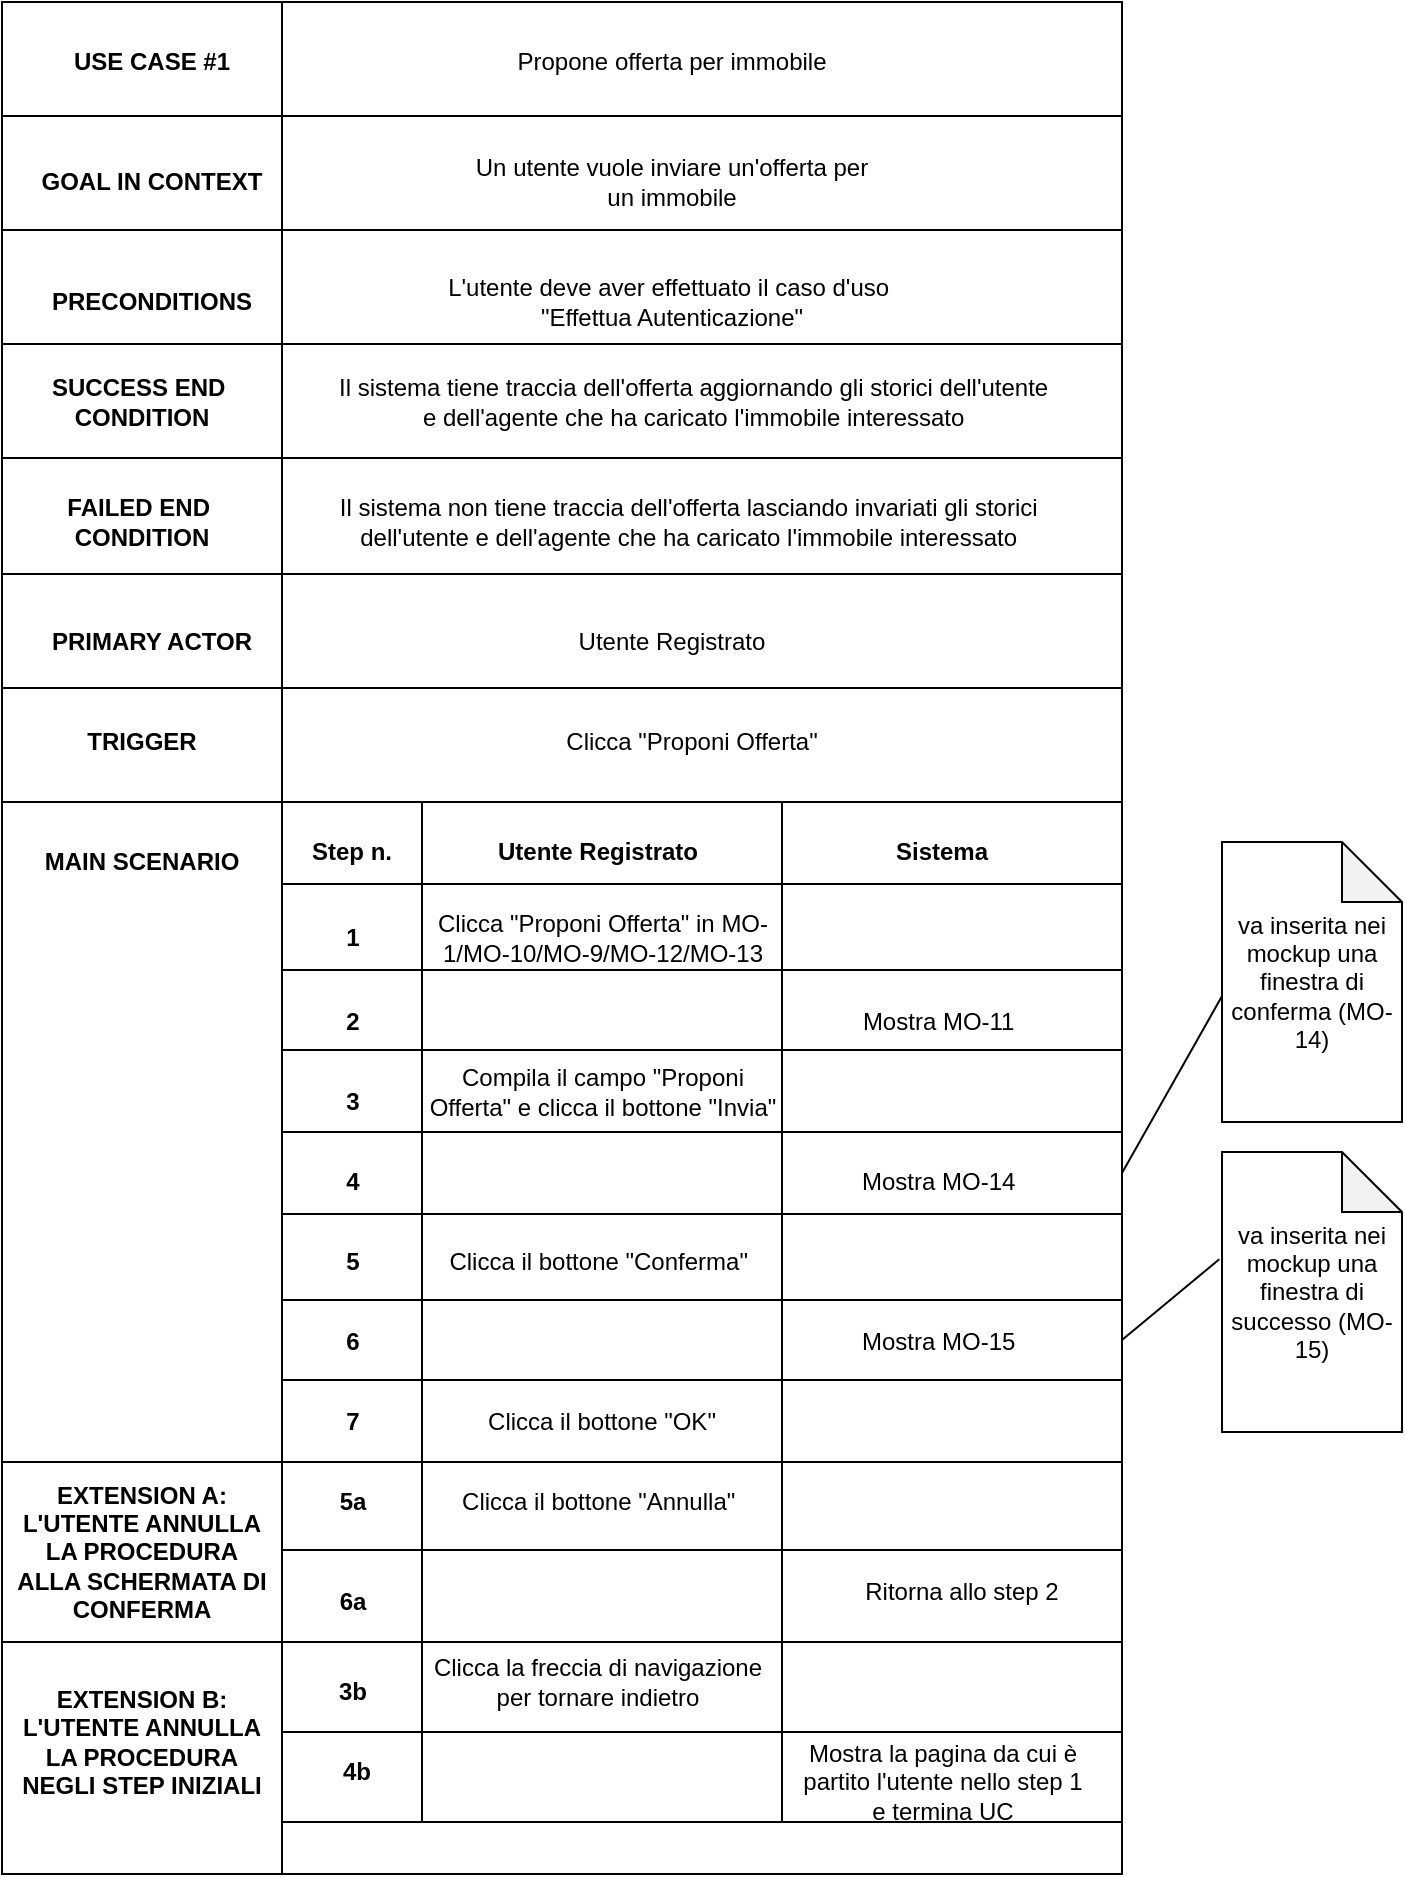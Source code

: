 <mxfile version="25.0.1" pages="2">
  <diagram name="InvioOfferta" id="PwwmJ5NGy3_vmTiixFz0">
    <mxGraphModel dx="2300" dy="998" grid="1" gridSize="10" guides="1" tooltips="1" connect="1" arrows="1" fold="1" page="1" pageScale="1" pageWidth="827" pageHeight="1169" math="0" shadow="0">
      <root>
        <mxCell id="0" />
        <mxCell id="1" parent="0" />
        <mxCell id="OHDVKGtbjxheF6xRG5eF-1" value="" style="shape=table;startSize=0;container=1;collapsible=0;childLayout=tableLayout;" vertex="1" parent="1">
          <mxGeometry x="120" y="60" width="560" height="936.0" as="geometry" />
        </mxCell>
        <mxCell id="OHDVKGtbjxheF6xRG5eF-5" value="" style="shape=tableRow;horizontal=0;startSize=0;swimlaneHead=0;swimlaneBody=0;strokeColor=inherit;top=0;left=0;bottom=0;right=0;collapsible=0;dropTarget=0;fillColor=none;points=[[0,0.5],[1,0.5]];portConstraint=eastwest;" vertex="1" parent="OHDVKGtbjxheF6xRG5eF-1">
          <mxGeometry width="560" height="57" as="geometry" />
        </mxCell>
        <mxCell id="OHDVKGtbjxheF6xRG5eF-6" value="" style="shape=partialRectangle;html=1;whiteSpace=wrap;connectable=0;strokeColor=inherit;overflow=hidden;fillColor=none;top=0;left=0;bottom=0;right=0;pointerEvents=1;" vertex="1" parent="OHDVKGtbjxheF6xRG5eF-5">
          <mxGeometry width="140" height="57" as="geometry">
            <mxRectangle width="140" height="57" as="alternateBounds" />
          </mxGeometry>
        </mxCell>
        <mxCell id="OHDVKGtbjxheF6xRG5eF-7" value="" style="shape=partialRectangle;html=1;whiteSpace=wrap;connectable=0;strokeColor=inherit;overflow=hidden;fillColor=none;top=0;left=0;bottom=0;right=0;pointerEvents=1;" vertex="1" parent="OHDVKGtbjxheF6xRG5eF-5">
          <mxGeometry x="140" width="420" height="57" as="geometry">
            <mxRectangle width="420" height="57" as="alternateBounds" />
          </mxGeometry>
        </mxCell>
        <mxCell id="OHDVKGtbjxheF6xRG5eF-2" value="" style="shape=tableRow;horizontal=0;startSize=0;swimlaneHead=0;swimlaneBody=0;strokeColor=inherit;top=0;left=0;bottom=0;right=0;collapsible=0;dropTarget=0;fillColor=none;points=[[0,0.5],[1,0.5]];portConstraint=eastwest;" vertex="1" parent="OHDVKGtbjxheF6xRG5eF-1">
          <mxGeometry y="57" width="560" height="57" as="geometry" />
        </mxCell>
        <mxCell id="OHDVKGtbjxheF6xRG5eF-3" value="" style="shape=partialRectangle;html=1;whiteSpace=wrap;connectable=0;strokeColor=inherit;overflow=hidden;fillColor=none;top=0;left=0;bottom=0;right=0;pointerEvents=1;" vertex="1" parent="OHDVKGtbjxheF6xRG5eF-2">
          <mxGeometry width="140" height="57" as="geometry">
            <mxRectangle width="140" height="57" as="alternateBounds" />
          </mxGeometry>
        </mxCell>
        <mxCell id="OHDVKGtbjxheF6xRG5eF-4" value="" style="shape=partialRectangle;html=1;whiteSpace=wrap;connectable=0;strokeColor=inherit;overflow=hidden;fillColor=none;top=0;left=0;bottom=0;right=0;pointerEvents=1;" vertex="1" parent="OHDVKGtbjxheF6xRG5eF-2">
          <mxGeometry x="140" width="420" height="57" as="geometry">
            <mxRectangle width="420" height="57" as="alternateBounds" />
          </mxGeometry>
        </mxCell>
        <mxCell id="OHDVKGtbjxheF6xRG5eF-8" value="" style="shape=tableRow;horizontal=0;startSize=0;swimlaneHead=0;swimlaneBody=0;strokeColor=inherit;top=0;left=0;bottom=0;right=0;collapsible=0;dropTarget=0;fillColor=none;points=[[0,0.5],[1,0.5]];portConstraint=eastwest;" vertex="1" parent="OHDVKGtbjxheF6xRG5eF-1">
          <mxGeometry y="114" width="560" height="57" as="geometry" />
        </mxCell>
        <mxCell id="OHDVKGtbjxheF6xRG5eF-9" value="" style="shape=partialRectangle;html=1;whiteSpace=wrap;connectable=0;strokeColor=inherit;overflow=hidden;fillColor=none;top=0;left=0;bottom=0;right=0;pointerEvents=1;" vertex="1" parent="OHDVKGtbjxheF6xRG5eF-8">
          <mxGeometry width="140" height="57" as="geometry">
            <mxRectangle width="140" height="57" as="alternateBounds" />
          </mxGeometry>
        </mxCell>
        <mxCell id="OHDVKGtbjxheF6xRG5eF-10" value="" style="shape=partialRectangle;html=1;whiteSpace=wrap;connectable=0;strokeColor=inherit;overflow=hidden;fillColor=none;top=0;left=0;bottom=0;right=0;pointerEvents=1;" vertex="1" parent="OHDVKGtbjxheF6xRG5eF-8">
          <mxGeometry x="140" width="420" height="57" as="geometry">
            <mxRectangle width="420" height="57" as="alternateBounds" />
          </mxGeometry>
        </mxCell>
        <mxCell id="OHDVKGtbjxheF6xRG5eF-11" value="" style="shape=tableRow;horizontal=0;startSize=0;swimlaneHead=0;swimlaneBody=0;strokeColor=inherit;top=0;left=0;bottom=0;right=0;collapsible=0;dropTarget=0;fillColor=none;points=[[0,0.5],[1,0.5]];portConstraint=eastwest;" vertex="1" parent="OHDVKGtbjxheF6xRG5eF-1">
          <mxGeometry y="171" width="560" height="57" as="geometry" />
        </mxCell>
        <mxCell id="OHDVKGtbjxheF6xRG5eF-12" value="" style="shape=partialRectangle;html=1;whiteSpace=wrap;connectable=0;strokeColor=inherit;overflow=hidden;fillColor=none;top=0;left=0;bottom=0;right=0;pointerEvents=1;" vertex="1" parent="OHDVKGtbjxheF6xRG5eF-11">
          <mxGeometry width="140" height="57" as="geometry">
            <mxRectangle width="140" height="57" as="alternateBounds" />
          </mxGeometry>
        </mxCell>
        <mxCell id="OHDVKGtbjxheF6xRG5eF-13" value="" style="shape=partialRectangle;html=1;whiteSpace=wrap;connectable=0;strokeColor=inherit;overflow=hidden;fillColor=none;top=0;left=0;bottom=0;right=0;pointerEvents=1;" vertex="1" parent="OHDVKGtbjxheF6xRG5eF-11">
          <mxGeometry x="140" width="420" height="57" as="geometry">
            <mxRectangle width="420" height="57" as="alternateBounds" />
          </mxGeometry>
        </mxCell>
        <mxCell id="OHDVKGtbjxheF6xRG5eF-14" value="" style="shape=tableRow;horizontal=0;startSize=0;swimlaneHead=0;swimlaneBody=0;strokeColor=inherit;top=0;left=0;bottom=0;right=0;collapsible=0;dropTarget=0;fillColor=none;points=[[0,0.5],[1,0.5]];portConstraint=eastwest;" vertex="1" parent="OHDVKGtbjxheF6xRG5eF-1">
          <mxGeometry y="228" width="560" height="58" as="geometry" />
        </mxCell>
        <mxCell id="OHDVKGtbjxheF6xRG5eF-15" value="" style="shape=partialRectangle;html=1;whiteSpace=wrap;connectable=0;strokeColor=inherit;overflow=hidden;fillColor=none;top=0;left=0;bottom=0;right=0;pointerEvents=1;" vertex="1" parent="OHDVKGtbjxheF6xRG5eF-14">
          <mxGeometry width="140" height="58" as="geometry">
            <mxRectangle width="140" height="58" as="alternateBounds" />
          </mxGeometry>
        </mxCell>
        <mxCell id="OHDVKGtbjxheF6xRG5eF-16" value="" style="shape=partialRectangle;html=1;whiteSpace=wrap;connectable=0;strokeColor=inherit;overflow=hidden;fillColor=none;top=0;left=0;bottom=0;right=0;pointerEvents=1;" vertex="1" parent="OHDVKGtbjxheF6xRG5eF-14">
          <mxGeometry x="140" width="420" height="58" as="geometry">
            <mxRectangle width="420" height="58" as="alternateBounds" />
          </mxGeometry>
        </mxCell>
        <mxCell id="OHDVKGtbjxheF6xRG5eF-17" value="" style="shape=tableRow;horizontal=0;startSize=0;swimlaneHead=0;swimlaneBody=0;strokeColor=inherit;top=0;left=0;bottom=0;right=0;collapsible=0;dropTarget=0;fillColor=none;points=[[0,0.5],[1,0.5]];portConstraint=eastwest;" vertex="1" parent="OHDVKGtbjxheF6xRG5eF-1">
          <mxGeometry y="286" width="560" height="57" as="geometry" />
        </mxCell>
        <mxCell id="OHDVKGtbjxheF6xRG5eF-18" value="" style="shape=partialRectangle;html=1;whiteSpace=wrap;connectable=0;strokeColor=inherit;overflow=hidden;fillColor=none;top=0;left=0;bottom=0;right=0;pointerEvents=1;" vertex="1" parent="OHDVKGtbjxheF6xRG5eF-17">
          <mxGeometry width="140" height="57" as="geometry">
            <mxRectangle width="140" height="57" as="alternateBounds" />
          </mxGeometry>
        </mxCell>
        <mxCell id="OHDVKGtbjxheF6xRG5eF-19" value="" style="shape=partialRectangle;html=1;whiteSpace=wrap;connectable=0;strokeColor=inherit;overflow=hidden;fillColor=none;top=0;left=0;bottom=0;right=0;pointerEvents=1;" vertex="1" parent="OHDVKGtbjxheF6xRG5eF-17">
          <mxGeometry x="140" width="420" height="57" as="geometry">
            <mxRectangle width="420" height="57" as="alternateBounds" />
          </mxGeometry>
        </mxCell>
        <mxCell id="OHDVKGtbjxheF6xRG5eF-20" value="" style="shape=tableRow;horizontal=0;startSize=0;swimlaneHead=0;swimlaneBody=0;strokeColor=inherit;top=0;left=0;bottom=0;right=0;collapsible=0;dropTarget=0;fillColor=none;points=[[0,0.5],[1,0.5]];portConstraint=eastwest;" vertex="1" parent="OHDVKGtbjxheF6xRG5eF-1">
          <mxGeometry y="343" width="560" height="57" as="geometry" />
        </mxCell>
        <mxCell id="OHDVKGtbjxheF6xRG5eF-21" value="" style="shape=partialRectangle;html=1;whiteSpace=wrap;connectable=0;strokeColor=inherit;overflow=hidden;fillColor=none;top=0;left=0;bottom=0;right=0;pointerEvents=1;" vertex="1" parent="OHDVKGtbjxheF6xRG5eF-20">
          <mxGeometry width="140" height="57" as="geometry">
            <mxRectangle width="140" height="57" as="alternateBounds" />
          </mxGeometry>
        </mxCell>
        <mxCell id="OHDVKGtbjxheF6xRG5eF-22" value="" style="shape=partialRectangle;html=1;whiteSpace=wrap;connectable=0;strokeColor=inherit;overflow=hidden;fillColor=none;top=0;left=0;bottom=0;right=0;pointerEvents=1;" vertex="1" parent="OHDVKGtbjxheF6xRG5eF-20">
          <mxGeometry x="140" width="420" height="57" as="geometry">
            <mxRectangle width="420" height="57" as="alternateBounds" />
          </mxGeometry>
        </mxCell>
        <mxCell id="OHDVKGtbjxheF6xRG5eF-23" value="" style="shape=tableRow;horizontal=0;startSize=0;swimlaneHead=0;swimlaneBody=0;strokeColor=inherit;top=0;left=0;bottom=0;right=0;collapsible=0;dropTarget=0;fillColor=none;points=[[0,0.5],[1,0.5]];portConstraint=eastwest;" vertex="1" parent="OHDVKGtbjxheF6xRG5eF-1">
          <mxGeometry y="400" width="560" height="330" as="geometry" />
        </mxCell>
        <mxCell id="OHDVKGtbjxheF6xRG5eF-24" value="" style="shape=partialRectangle;html=1;whiteSpace=wrap;connectable=0;strokeColor=inherit;overflow=hidden;fillColor=none;top=0;left=0;bottom=0;right=0;pointerEvents=1;" vertex="1" parent="OHDVKGtbjxheF6xRG5eF-23">
          <mxGeometry width="140" height="330" as="geometry">
            <mxRectangle width="140" height="330" as="alternateBounds" />
          </mxGeometry>
        </mxCell>
        <mxCell id="OHDVKGtbjxheF6xRG5eF-25" value="" style="shape=partialRectangle;html=1;whiteSpace=wrap;connectable=0;strokeColor=inherit;overflow=hidden;fillColor=none;top=0;left=0;bottom=0;right=0;pointerEvents=1;" vertex="1" parent="OHDVKGtbjxheF6xRG5eF-23">
          <mxGeometry x="140" width="420" height="330" as="geometry">
            <mxRectangle width="420" height="330" as="alternateBounds" />
          </mxGeometry>
        </mxCell>
        <mxCell id="OHDVKGtbjxheF6xRG5eF-138" value="" style="shape=tableRow;horizontal=0;startSize=0;swimlaneHead=0;swimlaneBody=0;strokeColor=inherit;top=0;left=0;bottom=0;right=0;collapsible=0;dropTarget=0;fillColor=none;points=[[0,0.5],[1,0.5]];portConstraint=eastwest;" vertex="1" parent="OHDVKGtbjxheF6xRG5eF-1">
          <mxGeometry y="730" width="560" height="90" as="geometry" />
        </mxCell>
        <mxCell id="OHDVKGtbjxheF6xRG5eF-139" value="" style="shape=partialRectangle;html=1;whiteSpace=wrap;connectable=0;strokeColor=inherit;overflow=hidden;fillColor=none;top=0;left=0;bottom=0;right=0;pointerEvents=1;" vertex="1" parent="OHDVKGtbjxheF6xRG5eF-138">
          <mxGeometry width="140" height="90" as="geometry">
            <mxRectangle width="140" height="90" as="alternateBounds" />
          </mxGeometry>
        </mxCell>
        <mxCell id="OHDVKGtbjxheF6xRG5eF-140" value="" style="shape=partialRectangle;html=1;whiteSpace=wrap;connectable=0;strokeColor=inherit;overflow=hidden;fillColor=none;top=0;left=0;bottom=0;right=0;pointerEvents=1;" vertex="1" parent="OHDVKGtbjxheF6xRG5eF-138">
          <mxGeometry x="140" width="420" height="90" as="geometry">
            <mxRectangle width="420" height="90" as="alternateBounds" />
          </mxGeometry>
        </mxCell>
        <mxCell id="OHDVKGtbjxheF6xRG5eF-26" value="" style="shape=tableRow;horizontal=0;startSize=0;swimlaneHead=0;swimlaneBody=0;strokeColor=inherit;top=0;left=0;bottom=0;right=0;collapsible=0;dropTarget=0;fillColor=none;points=[[0,0.5],[1,0.5]];portConstraint=eastwest;" vertex="1" parent="OHDVKGtbjxheF6xRG5eF-1">
          <mxGeometry y="820" width="560" height="116" as="geometry" />
        </mxCell>
        <mxCell id="OHDVKGtbjxheF6xRG5eF-27" value="" style="shape=partialRectangle;html=1;whiteSpace=wrap;connectable=0;strokeColor=inherit;overflow=hidden;fillColor=none;top=0;left=0;bottom=0;right=0;pointerEvents=1;" vertex="1" parent="OHDVKGtbjxheF6xRG5eF-26">
          <mxGeometry width="140" height="116" as="geometry">
            <mxRectangle width="140" height="116" as="alternateBounds" />
          </mxGeometry>
        </mxCell>
        <mxCell id="OHDVKGtbjxheF6xRG5eF-28" value="" style="shape=partialRectangle;html=1;whiteSpace=wrap;connectable=0;strokeColor=inherit;overflow=hidden;fillColor=none;top=0;left=0;bottom=0;right=0;pointerEvents=1;" vertex="1" parent="OHDVKGtbjxheF6xRG5eF-26">
          <mxGeometry x="140" width="420" height="116" as="geometry">
            <mxRectangle width="420" height="116" as="alternateBounds" />
          </mxGeometry>
        </mxCell>
        <mxCell id="OHDVKGtbjxheF6xRG5eF-61" value="" style="shape=table;startSize=0;container=1;collapsible=0;childLayout=tableLayout;" vertex="1" parent="1">
          <mxGeometry x="260" y="460" width="420" height="330" as="geometry" />
        </mxCell>
        <mxCell id="OHDVKGtbjxheF6xRG5eF-62" value="" style="shape=tableRow;horizontal=0;startSize=0;swimlaneHead=0;swimlaneBody=0;strokeColor=inherit;top=0;left=0;bottom=0;right=0;collapsible=0;dropTarget=0;fillColor=none;points=[[0,0.5],[1,0.5]];portConstraint=eastwest;" vertex="1" parent="OHDVKGtbjxheF6xRG5eF-61">
          <mxGeometry width="420" height="41" as="geometry" />
        </mxCell>
        <mxCell id="OHDVKGtbjxheF6xRG5eF-63" value="" style="shape=partialRectangle;html=1;whiteSpace=wrap;connectable=0;strokeColor=inherit;overflow=hidden;fillColor=none;top=0;left=0;bottom=0;right=0;pointerEvents=1;" vertex="1" parent="OHDVKGtbjxheF6xRG5eF-62">
          <mxGeometry width="70" height="41" as="geometry">
            <mxRectangle width="70" height="41" as="alternateBounds" />
          </mxGeometry>
        </mxCell>
        <mxCell id="OHDVKGtbjxheF6xRG5eF-64" value="" style="shape=partialRectangle;html=1;whiteSpace=wrap;connectable=0;strokeColor=inherit;overflow=hidden;fillColor=none;top=0;left=0;bottom=0;right=0;pointerEvents=1;" vertex="1" parent="OHDVKGtbjxheF6xRG5eF-62">
          <mxGeometry x="70" width="180" height="41" as="geometry">
            <mxRectangle width="180" height="41" as="alternateBounds" />
          </mxGeometry>
        </mxCell>
        <mxCell id="OHDVKGtbjxheF6xRG5eF-65" value="" style="shape=partialRectangle;html=1;whiteSpace=wrap;connectable=0;strokeColor=inherit;overflow=hidden;fillColor=none;top=0;left=0;bottom=0;right=0;pointerEvents=1;" vertex="1" parent="OHDVKGtbjxheF6xRG5eF-62">
          <mxGeometry x="250" width="170" height="41" as="geometry">
            <mxRectangle width="170" height="41" as="alternateBounds" />
          </mxGeometry>
        </mxCell>
        <mxCell id="OHDVKGtbjxheF6xRG5eF-66" value="" style="shape=tableRow;horizontal=0;startSize=0;swimlaneHead=0;swimlaneBody=0;strokeColor=inherit;top=0;left=0;bottom=0;right=0;collapsible=0;dropTarget=0;fillColor=none;points=[[0,0.5],[1,0.5]];portConstraint=eastwest;" vertex="1" parent="OHDVKGtbjxheF6xRG5eF-61">
          <mxGeometry y="41" width="420" height="43" as="geometry" />
        </mxCell>
        <mxCell id="OHDVKGtbjxheF6xRG5eF-67" value="" style="shape=partialRectangle;html=1;whiteSpace=wrap;connectable=0;strokeColor=inherit;overflow=hidden;fillColor=none;top=0;left=0;bottom=0;right=0;pointerEvents=1;" vertex="1" parent="OHDVKGtbjxheF6xRG5eF-66">
          <mxGeometry width="70" height="43" as="geometry">
            <mxRectangle width="70" height="43" as="alternateBounds" />
          </mxGeometry>
        </mxCell>
        <mxCell id="OHDVKGtbjxheF6xRG5eF-68" value="" style="shape=partialRectangle;html=1;whiteSpace=wrap;connectable=0;strokeColor=inherit;overflow=hidden;fillColor=none;top=0;left=0;bottom=0;right=0;pointerEvents=1;" vertex="1" parent="OHDVKGtbjxheF6xRG5eF-66">
          <mxGeometry x="70" width="180" height="43" as="geometry">
            <mxRectangle width="180" height="43" as="alternateBounds" />
          </mxGeometry>
        </mxCell>
        <mxCell id="OHDVKGtbjxheF6xRG5eF-69" value="" style="shape=partialRectangle;html=1;whiteSpace=wrap;connectable=0;strokeColor=inherit;overflow=hidden;fillColor=none;top=0;left=0;bottom=0;right=0;pointerEvents=1;" vertex="1" parent="OHDVKGtbjxheF6xRG5eF-66">
          <mxGeometry x="250" width="170" height="43" as="geometry">
            <mxRectangle width="170" height="43" as="alternateBounds" />
          </mxGeometry>
        </mxCell>
        <mxCell id="OHDVKGtbjxheF6xRG5eF-70" value="" style="shape=tableRow;horizontal=0;startSize=0;swimlaneHead=0;swimlaneBody=0;strokeColor=inherit;top=0;left=0;bottom=0;right=0;collapsible=0;dropTarget=0;fillColor=none;points=[[0,0.5],[1,0.5]];portConstraint=eastwest;" vertex="1" parent="OHDVKGtbjxheF6xRG5eF-61">
          <mxGeometry y="84" width="420" height="40" as="geometry" />
        </mxCell>
        <mxCell id="OHDVKGtbjxheF6xRG5eF-71" value="" style="shape=partialRectangle;html=1;whiteSpace=wrap;connectable=0;strokeColor=inherit;overflow=hidden;fillColor=none;top=0;left=0;bottom=0;right=0;pointerEvents=1;" vertex="1" parent="OHDVKGtbjxheF6xRG5eF-70">
          <mxGeometry width="70" height="40" as="geometry">
            <mxRectangle width="70" height="40" as="alternateBounds" />
          </mxGeometry>
        </mxCell>
        <mxCell id="OHDVKGtbjxheF6xRG5eF-72" value="" style="shape=partialRectangle;html=1;whiteSpace=wrap;connectable=0;strokeColor=inherit;overflow=hidden;fillColor=none;top=0;left=0;bottom=0;right=0;pointerEvents=1;" vertex="1" parent="OHDVKGtbjxheF6xRG5eF-70">
          <mxGeometry x="70" width="180" height="40" as="geometry">
            <mxRectangle width="180" height="40" as="alternateBounds" />
          </mxGeometry>
        </mxCell>
        <mxCell id="OHDVKGtbjxheF6xRG5eF-73" value="" style="shape=partialRectangle;html=1;whiteSpace=wrap;connectable=0;strokeColor=inherit;overflow=hidden;fillColor=none;top=0;left=0;bottom=0;right=0;pointerEvents=1;" vertex="1" parent="OHDVKGtbjxheF6xRG5eF-70">
          <mxGeometry x="250" width="170" height="40" as="geometry">
            <mxRectangle width="170" height="40" as="alternateBounds" />
          </mxGeometry>
        </mxCell>
        <mxCell id="OHDVKGtbjxheF6xRG5eF-74" value="" style="shape=tableRow;horizontal=0;startSize=0;swimlaneHead=0;swimlaneBody=0;strokeColor=inherit;top=0;left=0;bottom=0;right=0;collapsible=0;dropTarget=0;fillColor=none;points=[[0,0.5],[1,0.5]];portConstraint=eastwest;" vertex="1" parent="OHDVKGtbjxheF6xRG5eF-61">
          <mxGeometry y="124" width="420" height="41" as="geometry" />
        </mxCell>
        <mxCell id="OHDVKGtbjxheF6xRG5eF-75" value="" style="shape=partialRectangle;html=1;whiteSpace=wrap;connectable=0;strokeColor=inherit;overflow=hidden;fillColor=none;top=0;left=0;bottom=0;right=0;pointerEvents=1;" vertex="1" parent="OHDVKGtbjxheF6xRG5eF-74">
          <mxGeometry width="70" height="41" as="geometry">
            <mxRectangle width="70" height="41" as="alternateBounds" />
          </mxGeometry>
        </mxCell>
        <mxCell id="OHDVKGtbjxheF6xRG5eF-76" value="" style="shape=partialRectangle;html=1;whiteSpace=wrap;connectable=0;strokeColor=inherit;overflow=hidden;fillColor=none;top=0;left=0;bottom=0;right=0;pointerEvents=1;" vertex="1" parent="OHDVKGtbjxheF6xRG5eF-74">
          <mxGeometry x="70" width="180" height="41" as="geometry">
            <mxRectangle width="180" height="41" as="alternateBounds" />
          </mxGeometry>
        </mxCell>
        <mxCell id="OHDVKGtbjxheF6xRG5eF-77" value="" style="shape=partialRectangle;html=1;whiteSpace=wrap;connectable=0;strokeColor=inherit;overflow=hidden;fillColor=none;top=0;left=0;bottom=0;right=0;pointerEvents=1;" vertex="1" parent="OHDVKGtbjxheF6xRG5eF-74">
          <mxGeometry x="250" width="170" height="41" as="geometry">
            <mxRectangle width="170" height="41" as="alternateBounds" />
          </mxGeometry>
        </mxCell>
        <mxCell id="OHDVKGtbjxheF6xRG5eF-78" value="" style="shape=tableRow;horizontal=0;startSize=0;swimlaneHead=0;swimlaneBody=0;strokeColor=inherit;top=0;left=0;bottom=0;right=0;collapsible=0;dropTarget=0;fillColor=none;points=[[0,0.5],[1,0.5]];portConstraint=eastwest;" vertex="1" parent="OHDVKGtbjxheF6xRG5eF-61">
          <mxGeometry y="165" width="420" height="41" as="geometry" />
        </mxCell>
        <mxCell id="OHDVKGtbjxheF6xRG5eF-79" value="" style="shape=partialRectangle;html=1;whiteSpace=wrap;connectable=0;strokeColor=inherit;overflow=hidden;fillColor=none;top=0;left=0;bottom=0;right=0;pointerEvents=1;" vertex="1" parent="OHDVKGtbjxheF6xRG5eF-78">
          <mxGeometry width="70" height="41" as="geometry">
            <mxRectangle width="70" height="41" as="alternateBounds" />
          </mxGeometry>
        </mxCell>
        <mxCell id="OHDVKGtbjxheF6xRG5eF-80" value="" style="shape=partialRectangle;html=1;whiteSpace=wrap;connectable=0;strokeColor=inherit;overflow=hidden;fillColor=none;top=0;left=0;bottom=0;right=0;pointerEvents=1;" vertex="1" parent="OHDVKGtbjxheF6xRG5eF-78">
          <mxGeometry x="70" width="180" height="41" as="geometry">
            <mxRectangle width="180" height="41" as="alternateBounds" />
          </mxGeometry>
        </mxCell>
        <mxCell id="OHDVKGtbjxheF6xRG5eF-81" value="" style="shape=partialRectangle;html=1;whiteSpace=wrap;connectable=0;strokeColor=inherit;overflow=hidden;fillColor=none;top=0;left=0;bottom=0;right=0;pointerEvents=1;" vertex="1" parent="OHDVKGtbjxheF6xRG5eF-78">
          <mxGeometry x="250" width="170" height="41" as="geometry">
            <mxRectangle width="170" height="41" as="alternateBounds" />
          </mxGeometry>
        </mxCell>
        <mxCell id="OHDVKGtbjxheF6xRG5eF-82" value="" style="shape=tableRow;horizontal=0;startSize=0;swimlaneHead=0;swimlaneBody=0;strokeColor=inherit;top=0;left=0;bottom=0;right=0;collapsible=0;dropTarget=0;fillColor=none;points=[[0,0.5],[1,0.5]];portConstraint=eastwest;" vertex="1" parent="OHDVKGtbjxheF6xRG5eF-61">
          <mxGeometry y="206" width="420" height="43" as="geometry" />
        </mxCell>
        <mxCell id="OHDVKGtbjxheF6xRG5eF-83" value="" style="shape=partialRectangle;html=1;whiteSpace=wrap;connectable=0;strokeColor=inherit;overflow=hidden;fillColor=none;top=0;left=0;bottom=0;right=0;pointerEvents=1;" vertex="1" parent="OHDVKGtbjxheF6xRG5eF-82">
          <mxGeometry width="70" height="43" as="geometry">
            <mxRectangle width="70" height="43" as="alternateBounds" />
          </mxGeometry>
        </mxCell>
        <mxCell id="OHDVKGtbjxheF6xRG5eF-84" value="" style="shape=partialRectangle;html=1;whiteSpace=wrap;connectable=0;strokeColor=inherit;overflow=hidden;fillColor=none;top=0;left=0;bottom=0;right=0;pointerEvents=1;" vertex="1" parent="OHDVKGtbjxheF6xRG5eF-82">
          <mxGeometry x="70" width="180" height="43" as="geometry">
            <mxRectangle width="180" height="43" as="alternateBounds" />
          </mxGeometry>
        </mxCell>
        <mxCell id="OHDVKGtbjxheF6xRG5eF-85" value="" style="shape=partialRectangle;html=1;whiteSpace=wrap;connectable=0;strokeColor=inherit;overflow=hidden;fillColor=none;top=0;left=0;bottom=0;right=0;pointerEvents=1;" vertex="1" parent="OHDVKGtbjxheF6xRG5eF-82">
          <mxGeometry x="250" width="170" height="43" as="geometry">
            <mxRectangle width="170" height="43" as="alternateBounds" />
          </mxGeometry>
        </mxCell>
        <mxCell id="OHDVKGtbjxheF6xRG5eF-86" value="" style="shape=tableRow;horizontal=0;startSize=0;swimlaneHead=0;swimlaneBody=0;strokeColor=inherit;top=0;left=0;bottom=0;right=0;collapsible=0;dropTarget=0;fillColor=none;points=[[0,0.5],[1,0.5]];portConstraint=eastwest;" vertex="1" parent="OHDVKGtbjxheF6xRG5eF-61">
          <mxGeometry y="249" width="420" height="40" as="geometry" />
        </mxCell>
        <mxCell id="OHDVKGtbjxheF6xRG5eF-87" value="" style="shape=partialRectangle;html=1;whiteSpace=wrap;connectable=0;strokeColor=inherit;overflow=hidden;fillColor=none;top=0;left=0;bottom=0;right=0;pointerEvents=1;" vertex="1" parent="OHDVKGtbjxheF6xRG5eF-86">
          <mxGeometry width="70" height="40" as="geometry">
            <mxRectangle width="70" height="40" as="alternateBounds" />
          </mxGeometry>
        </mxCell>
        <mxCell id="OHDVKGtbjxheF6xRG5eF-88" value="" style="shape=partialRectangle;html=1;whiteSpace=wrap;connectable=0;strokeColor=inherit;overflow=hidden;fillColor=none;top=0;left=0;bottom=0;right=0;pointerEvents=1;" vertex="1" parent="OHDVKGtbjxheF6xRG5eF-86">
          <mxGeometry x="70" width="180" height="40" as="geometry">
            <mxRectangle width="180" height="40" as="alternateBounds" />
          </mxGeometry>
        </mxCell>
        <mxCell id="OHDVKGtbjxheF6xRG5eF-89" value="" style="shape=partialRectangle;html=1;whiteSpace=wrap;connectable=0;strokeColor=inherit;overflow=hidden;fillColor=none;top=0;left=0;bottom=0;right=0;pointerEvents=1;" vertex="1" parent="OHDVKGtbjxheF6xRG5eF-86">
          <mxGeometry x="250" width="170" height="40" as="geometry">
            <mxRectangle width="170" height="40" as="alternateBounds" />
          </mxGeometry>
        </mxCell>
        <mxCell id="OHDVKGtbjxheF6xRG5eF-90" value="" style="shape=tableRow;horizontal=0;startSize=0;swimlaneHead=0;swimlaneBody=0;strokeColor=inherit;top=0;left=0;bottom=0;right=0;collapsible=0;dropTarget=0;fillColor=none;points=[[0,0.5],[1,0.5]];portConstraint=eastwest;" vertex="1" parent="OHDVKGtbjxheF6xRG5eF-61">
          <mxGeometry y="289" width="420" height="41" as="geometry" />
        </mxCell>
        <mxCell id="OHDVKGtbjxheF6xRG5eF-91" value="" style="shape=partialRectangle;html=1;whiteSpace=wrap;connectable=0;strokeColor=inherit;overflow=hidden;fillColor=none;top=0;left=0;bottom=0;right=0;pointerEvents=1;" vertex="1" parent="OHDVKGtbjxheF6xRG5eF-90">
          <mxGeometry width="70" height="41" as="geometry">
            <mxRectangle width="70" height="41" as="alternateBounds" />
          </mxGeometry>
        </mxCell>
        <mxCell id="OHDVKGtbjxheF6xRG5eF-92" value="" style="shape=partialRectangle;html=1;whiteSpace=wrap;connectable=0;strokeColor=inherit;overflow=hidden;fillColor=none;top=0;left=0;bottom=0;right=0;pointerEvents=1;" vertex="1" parent="OHDVKGtbjxheF6xRG5eF-90">
          <mxGeometry x="70" width="180" height="41" as="geometry">
            <mxRectangle width="180" height="41" as="alternateBounds" />
          </mxGeometry>
        </mxCell>
        <mxCell id="OHDVKGtbjxheF6xRG5eF-93" value="" style="shape=partialRectangle;html=1;whiteSpace=wrap;connectable=0;strokeColor=inherit;overflow=hidden;fillColor=none;top=0;left=0;bottom=0;right=0;pointerEvents=1;" vertex="1" parent="OHDVKGtbjxheF6xRG5eF-90">
          <mxGeometry x="250" width="170" height="41" as="geometry">
            <mxRectangle width="170" height="41" as="alternateBounds" />
          </mxGeometry>
        </mxCell>
        <mxCell id="qYflDDiI7B78xpO1K8rn-11" value="&lt;b&gt;USE CASE #1&lt;/b&gt;" style="text;html=1;align=center;verticalAlign=middle;whiteSpace=wrap;rounded=0;" parent="1" vertex="1">
          <mxGeometry x="130" y="70" width="130" height="40" as="geometry" />
        </mxCell>
        <mxCell id="qYflDDiI7B78xpO1K8rn-12" value="Propone offerta per immobile" style="text;html=1;align=center;verticalAlign=middle;whiteSpace=wrap;rounded=0;" parent="1" vertex="1">
          <mxGeometry x="350" y="70" width="210" height="40" as="geometry" />
        </mxCell>
        <mxCell id="qYflDDiI7B78xpO1K8rn-13" value="&lt;b&gt;GOAL IN CONTEXT&lt;/b&gt;" style="text;html=1;align=center;verticalAlign=middle;whiteSpace=wrap;rounded=0;" parent="1" vertex="1">
          <mxGeometry x="130" y="130" width="130" height="40" as="geometry" />
        </mxCell>
        <mxCell id="qYflDDiI7B78xpO1K8rn-14" value="&lt;b&gt;PRECONDITIONS&lt;/b&gt;&lt;span style=&quot;color: rgba(0, 0, 0, 0); font-family: monospace; font-size: 0px; text-align: start; text-wrap-mode: nowrap;&quot;&gt;%3CmxGraphModel%3E%3Croot%3E%3CmxCell%20id%3D%220%22%2F%3E%3CmxCell%20id%3D%221%22%20parent%3D%220%22%2F%3E%3CmxCell%20id%3D%222%22%20value%3D%22%26lt%3Bb%26gt%3BUSE%20CASE%20%231%26lt%3B%2Fb%26gt%3B%22%20style%3D%22text%3Bhtml%3D1%3Balign%3Dcenter%3BverticalAlign%3Dmiddle%3BwhiteSpace%3Dwrap%3Brounded%3D0%3B%22%20vertex%3D%221%22%20parent%3D%221%22%3E%3CmxGeometry%20x%3D%22120%22%20y%3D%2270%22%20width%3D%22130%22%20height%3D%2240%22%20as%3D%22geometry%22%2F%3E%3C%2FmxCell%3E%3C%2Froot%3E%3C%2FmxGraphModel%3E&lt;/span&gt;" style="text;html=1;align=center;verticalAlign=middle;whiteSpace=wrap;rounded=0;" parent="1" vertex="1">
          <mxGeometry x="130" y="190" width="130" height="40" as="geometry" />
        </mxCell>
        <mxCell id="qYflDDiI7B78xpO1K8rn-15" value="&lt;b&gt;SUCCESS END&amp;nbsp;&lt;/b&gt;&lt;div&gt;&lt;b&gt;CONDITION&lt;/b&gt;&lt;/div&gt;" style="text;html=1;align=center;verticalAlign=middle;whiteSpace=wrap;rounded=0;" parent="1" vertex="1">
          <mxGeometry x="125" y="240" width="130" height="40" as="geometry" />
        </mxCell>
        <mxCell id="qYflDDiI7B78xpO1K8rn-16" value="&lt;b&gt;FAILED END&amp;nbsp;&lt;/b&gt;&lt;div&gt;&lt;b&gt;CONDITION&lt;/b&gt;&lt;/div&gt;" style="text;html=1;align=center;verticalAlign=middle;whiteSpace=wrap;rounded=0;" parent="1" vertex="1">
          <mxGeometry x="125" y="300" width="130" height="40" as="geometry" />
        </mxCell>
        <mxCell id="qYflDDiI7B78xpO1K8rn-17" value="&lt;b&gt;PRIMARY ACTOR&lt;/b&gt;" style="text;html=1;align=center;verticalAlign=middle;whiteSpace=wrap;rounded=0;" parent="1" vertex="1">
          <mxGeometry x="130" y="360" width="130" height="40" as="geometry" />
        </mxCell>
        <mxCell id="qYflDDiI7B78xpO1K8rn-18" value="&lt;b&gt;TRIGGER&lt;/b&gt;" style="text;html=1;align=center;verticalAlign=middle;whiteSpace=wrap;rounded=0;" parent="1" vertex="1">
          <mxGeometry x="125" y="410" width="130" height="40" as="geometry" />
        </mxCell>
        <mxCell id="qYflDDiI7B78xpO1K8rn-29" value="Un utente vuole inviare un&#39;offerta per un immobile" style="text;html=1;align=center;verticalAlign=middle;whiteSpace=wrap;rounded=0;" parent="1" vertex="1">
          <mxGeometry x="350" y="130" width="210" height="40" as="geometry" />
        </mxCell>
        <mxCell id="qYflDDiI7B78xpO1K8rn-30" value="L&#39;utente deve aver effettuato il caso d&#39;uso&amp;nbsp;&lt;div&gt;&quot;Effettua Autenticazione&quot;&lt;/div&gt;" style="text;html=1;align=center;verticalAlign=middle;whiteSpace=wrap;rounded=0;" parent="1" vertex="1">
          <mxGeometry x="305" y="190" width="300" height="40" as="geometry" />
        </mxCell>
        <mxCell id="qYflDDiI7B78xpO1K8rn-31" value="Il sistema tiene traccia dell&#39;offerta aggiornando gli storici dell&#39;utente&amp;nbsp;&lt;div&gt;e dell&#39;agente che ha caricato l&#39;immobile interessato&amp;nbsp;&lt;/div&gt;" style="text;html=1;align=center;verticalAlign=middle;whiteSpace=wrap;rounded=0;" parent="1" vertex="1">
          <mxGeometry x="260" y="240" width="415" height="40" as="geometry" />
        </mxCell>
        <mxCell id="qYflDDiI7B78xpO1K8rn-32" value="Il sistema non tiene traccia dell&#39;offerta lasciando invariati gli storici&amp;nbsp;&lt;div&gt;dell&#39;utente&amp;nbsp;&lt;span style=&quot;background-color: initial;&quot;&gt;e dell&#39;agente che ha caricato l&#39;immobile interessato&amp;nbsp;&lt;/span&gt;&lt;/div&gt;" style="text;html=1;align=center;verticalAlign=middle;whiteSpace=wrap;rounded=0;" parent="1" vertex="1">
          <mxGeometry x="255" y="300" width="420" height="40" as="geometry" />
        </mxCell>
        <mxCell id="qYflDDiI7B78xpO1K8rn-33" value="Utente Registrato" style="text;html=1;align=center;verticalAlign=middle;whiteSpace=wrap;rounded=0;" parent="1" vertex="1">
          <mxGeometry x="350" y="360" width="210" height="40" as="geometry" />
        </mxCell>
        <mxCell id="qYflDDiI7B78xpO1K8rn-34" value="Clicca &quot;Proponi Offerta&quot;" style="text;html=1;align=center;verticalAlign=middle;whiteSpace=wrap;rounded=0;" parent="1" vertex="1">
          <mxGeometry x="360" y="410" width="210" height="40" as="geometry" />
        </mxCell>
        <mxCell id="qYflDDiI7B78xpO1K8rn-36" value="&lt;b&gt;MAIN SCENARIO&lt;/b&gt;" style="text;html=1;align=center;verticalAlign=middle;whiteSpace=wrap;rounded=0;" parent="1" vertex="1">
          <mxGeometry x="125" y="470" width="130" height="40" as="geometry" />
        </mxCell>
        <mxCell id="qYflDDiI7B78xpO1K8rn-40" value="&lt;b&gt;Step n.&lt;/b&gt;" style="text;html=1;align=center;verticalAlign=middle;whiteSpace=wrap;rounded=0;" parent="1" vertex="1">
          <mxGeometry x="270" y="470" width="50" height="30" as="geometry" />
        </mxCell>
        <mxCell id="qYflDDiI7B78xpO1K8rn-41" value="&lt;b&gt;Utente Registrato&lt;/b&gt;" style="text;html=1;align=center;verticalAlign=middle;whiteSpace=wrap;rounded=0;" parent="1" vertex="1">
          <mxGeometry x="352.5" y="470" width="130" height="30" as="geometry" />
        </mxCell>
        <mxCell id="qYflDDiI7B78xpO1K8rn-42" value="&lt;b&gt;Sistema&lt;/b&gt;" style="text;html=1;align=center;verticalAlign=middle;whiteSpace=wrap;rounded=0;" parent="1" vertex="1">
          <mxGeometry x="525" y="470" width="130" height="30" as="geometry" />
        </mxCell>
        <mxCell id="qYflDDiI7B78xpO1K8rn-44" value="&lt;b&gt;1&lt;/b&gt;" style="text;html=1;align=center;verticalAlign=middle;whiteSpace=wrap;rounded=0;" parent="1" vertex="1">
          <mxGeometry x="272.5" y="513" width="45" height="30" as="geometry" />
        </mxCell>
        <mxCell id="qYflDDiI7B78xpO1K8rn-45" value="Clicca &quot;Proponi Offerta&quot; in&amp;nbsp;&lt;span style=&quot;background-color: initial;&quot;&gt;MO-1/MO-10/MO-9/MO-12/MO-13&lt;/span&gt;" style="text;html=1;align=center;verticalAlign=middle;whiteSpace=wrap;rounded=0;" parent="1" vertex="1">
          <mxGeometry x="332.5" y="510.5" width="175" height="35" as="geometry" />
        </mxCell>
        <mxCell id="qYflDDiI7B78xpO1K8rn-47" value="&lt;b&gt;2&lt;/b&gt;" style="text;html=1;align=center;verticalAlign=middle;whiteSpace=wrap;rounded=0;" parent="1" vertex="1">
          <mxGeometry x="272.5" y="555" width="45" height="30" as="geometry" />
        </mxCell>
        <mxCell id="qYflDDiI7B78xpO1K8rn-48" value="Mostra MO-11&amp;nbsp;" style="text;html=1;align=center;verticalAlign=middle;whiteSpace=wrap;rounded=0;" parent="1" vertex="1">
          <mxGeometry x="525" y="550" width="130" height="40" as="geometry" />
        </mxCell>
        <mxCell id="qYflDDiI7B78xpO1K8rn-50" value="&lt;b&gt;3&lt;/b&gt;" style="text;html=1;align=center;verticalAlign=middle;whiteSpace=wrap;rounded=0;" parent="1" vertex="1">
          <mxGeometry x="272.5" y="594.5" width="45" height="30" as="geometry" />
        </mxCell>
        <mxCell id="qYflDDiI7B78xpO1K8rn-51" value="Compila il campo &quot;Proponi Offerta&quot; e clicca il bottone &quot;Invia&quot;" style="text;html=1;align=center;verticalAlign=middle;whiteSpace=wrap;rounded=0;" parent="1" vertex="1">
          <mxGeometry x="329.5" y="584.5" width="181" height="40" as="geometry" />
        </mxCell>
        <mxCell id="qYflDDiI7B78xpO1K8rn-53" value="&lt;b&gt;4&lt;/b&gt;" style="text;html=1;align=center;verticalAlign=middle;whiteSpace=wrap;rounded=0;" parent="1" vertex="1">
          <mxGeometry x="272.5" y="635" width="45" height="30" as="geometry" />
        </mxCell>
        <mxCell id="qYflDDiI7B78xpO1K8rn-54" value="Mostra MO-14&amp;nbsp;" style="text;html=1;align=center;verticalAlign=middle;whiteSpace=wrap;rounded=0;" parent="1" vertex="1">
          <mxGeometry x="525" y="630" width="130" height="40" as="geometry" />
        </mxCell>
        <mxCell id="qYflDDiI7B78xpO1K8rn-55" value="" style="endArrow=none;html=1;rounded=0;exitX=1;exitY=0.5;exitDx=0;exitDy=0;entryX=0.005;entryY=0.545;entryDx=0;entryDy=0;entryPerimeter=0;" parent="1" source="OHDVKGtbjxheF6xRG5eF-78" target="qYflDDiI7B78xpO1K8rn-57" edge="1">
          <mxGeometry width="50" height="50" relative="1" as="geometry">
            <mxPoint x="689.42" y="536.42" as="sourcePoint" />
            <mxPoint x="730" y="539.3" as="targetPoint" />
          </mxGeometry>
        </mxCell>
        <mxCell id="qYflDDiI7B78xpO1K8rn-57" value="va inserita nei mockup una finestra di conferma (MO-14)" style="shape=note;whiteSpace=wrap;html=1;backgroundOutline=1;darkOpacity=0.05;" parent="1" vertex="1">
          <mxGeometry x="730" y="480" width="90" height="140" as="geometry" />
        </mxCell>
        <mxCell id="qYflDDiI7B78xpO1K8rn-59" value="&lt;b&gt;5&lt;/b&gt;" style="text;html=1;align=center;verticalAlign=middle;whiteSpace=wrap;rounded=0;" parent="1" vertex="1">
          <mxGeometry x="272.5" y="675" width="45" height="30" as="geometry" />
        </mxCell>
        <mxCell id="qYflDDiI7B78xpO1K8rn-60" value="Clicca il bottone &quot;Conferma&quot;&amp;nbsp;" style="text;html=1;align=center;verticalAlign=middle;whiteSpace=wrap;rounded=0;" parent="1" vertex="1">
          <mxGeometry x="340" y="670" width="160" height="40" as="geometry" />
        </mxCell>
        <mxCell id="qYflDDiI7B78xpO1K8rn-62" value="Mostra MO-15&amp;nbsp;" style="text;html=1;align=center;verticalAlign=middle;whiteSpace=wrap;rounded=0;" parent="1" vertex="1">
          <mxGeometry x="525" y="710" width="130" height="40" as="geometry" />
        </mxCell>
        <mxCell id="qYflDDiI7B78xpO1K8rn-63" value="va inserita nei mockup una finestra di successo (MO-15)" style="shape=note;whiteSpace=wrap;html=1;backgroundOutline=1;darkOpacity=0.05;" parent="1" vertex="1">
          <mxGeometry x="730" y="635" width="90" height="140" as="geometry" />
        </mxCell>
        <mxCell id="qYflDDiI7B78xpO1K8rn-64" value="" style="endArrow=none;html=1;rounded=0;entryX=-0.015;entryY=0.383;entryDx=0;entryDy=0;entryPerimeter=0;exitX=1;exitY=0.5;exitDx=0;exitDy=0;" parent="1" source="OHDVKGtbjxheF6xRG5eF-86" target="qYflDDiI7B78xpO1K8rn-63" edge="1">
          <mxGeometry width="50" height="50" relative="1" as="geometry">
            <mxPoint x="691.74" y="598.67" as="sourcePoint" />
            <mxPoint x="510" y="560" as="targetPoint" />
          </mxGeometry>
        </mxCell>
        <mxCell id="qYflDDiI7B78xpO1K8rn-65" value="&lt;b&gt;6&lt;/b&gt;" style="text;html=1;align=center;verticalAlign=middle;whiteSpace=wrap;rounded=0;" parent="1" vertex="1">
          <mxGeometry x="272.5" y="715" width="45" height="30" as="geometry" />
        </mxCell>
        <mxCell id="qYflDDiI7B78xpO1K8rn-67" value="&lt;b&gt;7&lt;/b&gt;" style="text;html=1;align=center;verticalAlign=middle;whiteSpace=wrap;rounded=0;" parent="1" vertex="1">
          <mxGeometry x="272.5" y="760" width="45" height="20" as="geometry" />
        </mxCell>
        <mxCell id="qYflDDiI7B78xpO1K8rn-68" value="Clicca il bottone &quot;OK&quot;" style="text;html=1;align=center;verticalAlign=middle;whiteSpace=wrap;rounded=0;" parent="1" vertex="1">
          <mxGeometry x="340" y="755" width="160" height="30" as="geometry" />
        </mxCell>
        <mxCell id="qYflDDiI7B78xpO1K8rn-70" value="&lt;b&gt;EXTENSION A:&lt;/b&gt;&lt;div&gt;&lt;b&gt;L&#39;UTENTE ANNULLA LA PROCEDURA ALLA SCHERMATA DI CONFERMA&lt;/b&gt;&lt;/div&gt;" style="text;html=1;align=center;verticalAlign=middle;whiteSpace=wrap;rounded=0;" parent="1" vertex="1">
          <mxGeometry x="125" y="800" width="130" height="70" as="geometry" />
        </mxCell>
        <mxCell id="qYflDDiI7B78xpO1K8rn-78" value="&lt;b&gt;EXTENSION B:&lt;/b&gt;&lt;div&gt;&lt;b&gt;L&#39;UTENTE ANNULLA LA PROCEDURA NEGLI STEP INIZIALI&lt;/b&gt;&lt;/div&gt;" style="text;html=1;align=center;verticalAlign=middle;whiteSpace=wrap;rounded=0;" parent="1" vertex="1">
          <mxGeometry x="125" y="895" width="130" height="70" as="geometry" />
        </mxCell>
        <mxCell id="KpFrGR25k532rt7Bh25q-1" value="" style="shape=table;startSize=0;container=1;collapsible=0;childLayout=tableLayout;" vertex="1" parent="1">
          <mxGeometry x="260" y="790" width="420" height="90" as="geometry" />
        </mxCell>
        <mxCell id="KpFrGR25k532rt7Bh25q-2" value="" style="shape=tableRow;horizontal=0;startSize=0;swimlaneHead=0;swimlaneBody=0;strokeColor=inherit;top=0;left=0;bottom=0;right=0;collapsible=0;dropTarget=0;fillColor=none;points=[[0,0.5],[1,0.5]];portConstraint=eastwest;" vertex="1" parent="KpFrGR25k532rt7Bh25q-1">
          <mxGeometry width="420" height="44" as="geometry" />
        </mxCell>
        <mxCell id="KpFrGR25k532rt7Bh25q-3" value="" style="shape=partialRectangle;html=1;whiteSpace=wrap;connectable=0;strokeColor=inherit;overflow=hidden;fillColor=none;top=0;left=0;bottom=0;right=0;pointerEvents=1;" vertex="1" parent="KpFrGR25k532rt7Bh25q-2">
          <mxGeometry width="70" height="44" as="geometry">
            <mxRectangle width="70" height="44" as="alternateBounds" />
          </mxGeometry>
        </mxCell>
        <mxCell id="KpFrGR25k532rt7Bh25q-4" value="" style="shape=partialRectangle;html=1;whiteSpace=wrap;connectable=0;strokeColor=inherit;overflow=hidden;fillColor=none;top=0;left=0;bottom=0;right=0;pointerEvents=1;" vertex="1" parent="KpFrGR25k532rt7Bh25q-2">
          <mxGeometry x="70" width="180" height="44" as="geometry">
            <mxRectangle width="180" height="44" as="alternateBounds" />
          </mxGeometry>
        </mxCell>
        <mxCell id="KpFrGR25k532rt7Bh25q-5" value="" style="shape=partialRectangle;html=1;whiteSpace=wrap;connectable=0;strokeColor=inherit;overflow=hidden;fillColor=none;top=0;left=0;bottom=0;right=0;pointerEvents=1;" vertex="1" parent="KpFrGR25k532rt7Bh25q-2">
          <mxGeometry x="250" width="170" height="44" as="geometry">
            <mxRectangle width="170" height="44" as="alternateBounds" />
          </mxGeometry>
        </mxCell>
        <mxCell id="KpFrGR25k532rt7Bh25q-6" value="" style="shape=tableRow;horizontal=0;startSize=0;swimlaneHead=0;swimlaneBody=0;strokeColor=inherit;top=0;left=0;bottom=0;right=0;collapsible=0;dropTarget=0;fillColor=none;points=[[0,0.5],[1,0.5]];portConstraint=eastwest;" vertex="1" parent="KpFrGR25k532rt7Bh25q-1">
          <mxGeometry y="44" width="420" height="46" as="geometry" />
        </mxCell>
        <mxCell id="KpFrGR25k532rt7Bh25q-7" value="" style="shape=partialRectangle;html=1;whiteSpace=wrap;connectable=0;strokeColor=inherit;overflow=hidden;fillColor=none;top=0;left=0;bottom=0;right=0;pointerEvents=1;" vertex="1" parent="KpFrGR25k532rt7Bh25q-6">
          <mxGeometry width="70" height="46" as="geometry">
            <mxRectangle width="70" height="46" as="alternateBounds" />
          </mxGeometry>
        </mxCell>
        <mxCell id="KpFrGR25k532rt7Bh25q-8" value="" style="shape=partialRectangle;html=1;whiteSpace=wrap;connectable=0;strokeColor=inherit;overflow=hidden;fillColor=none;top=0;left=0;bottom=0;right=0;pointerEvents=1;" vertex="1" parent="KpFrGR25k532rt7Bh25q-6">
          <mxGeometry x="70" width="180" height="46" as="geometry">
            <mxRectangle width="180" height="46" as="alternateBounds" />
          </mxGeometry>
        </mxCell>
        <mxCell id="KpFrGR25k532rt7Bh25q-9" value="" style="shape=partialRectangle;html=1;whiteSpace=wrap;connectable=0;strokeColor=inherit;overflow=hidden;fillColor=none;top=0;left=0;bottom=0;right=0;pointerEvents=1;" vertex="1" parent="KpFrGR25k532rt7Bh25q-6">
          <mxGeometry x="250" width="170" height="46" as="geometry">
            <mxRectangle width="170" height="46" as="alternateBounds" />
          </mxGeometry>
        </mxCell>
        <mxCell id="KpFrGR25k532rt7Bh25q-10" value="&lt;b&gt;5a&lt;/b&gt;&lt;span style=&quot;color: rgba(0, 0, 0, 0); font-family: monospace; font-size: 0px; text-align: start; text-wrap-mode: nowrap;&quot;&gt;%3CmxGraphModel%3E%3Croot%3E%3CmxCell%20id%3D%220%22%2F%3E%3CmxCell%20id%3D%221%22%20parent%3D%220%22%2F%3E%3CmxCell%20id%3D%222%22%20value%3D%22%26lt%3Bb%26gt%3B7%26lt%3B%2Fb%26gt%3B%22%20style%3D%22text%3Bhtml%3D1%3Balign%3Dcenter%3BverticalAlign%3Dmiddle%3BwhiteSpace%3Dwrap%3Brounded%3D0%3B%22%20vertex%3D%221%22%20parent%3D%221%22%3E%3CmxGeometry%20x%3D%22272.5%22%20y%3D%22760%22%20width%3D%2245%22%20height%3D%2220%22%20as%3D%22geometry%22%2F%3E%3C%2FmxCell%3E%3C%2Froot%3E%3C%2FmxGraphModel%3E&lt;/span&gt;" style="text;html=1;align=center;verticalAlign=middle;whiteSpace=wrap;rounded=0;" vertex="1" parent="1">
          <mxGeometry x="272.5" y="800" width="45" height="20" as="geometry" />
        </mxCell>
        <mxCell id="KpFrGR25k532rt7Bh25q-11" value="&lt;b&gt;6a&lt;/b&gt;" style="text;html=1;align=center;verticalAlign=middle;whiteSpace=wrap;rounded=0;" vertex="1" parent="1">
          <mxGeometry x="272.5" y="850" width="45" height="20" as="geometry" />
        </mxCell>
        <mxCell id="KpFrGR25k532rt7Bh25q-12" value="Clicca il bottone &quot;Annulla&quot;&amp;nbsp;" style="text;html=1;align=center;verticalAlign=middle;whiteSpace=wrap;rounded=0;" vertex="1" parent="1">
          <mxGeometry x="340" y="795" width="160" height="30" as="geometry" />
        </mxCell>
        <mxCell id="mHSFYZS-jyCkrbk53e7z-1" value="Ritorna allo step 2" style="text;html=1;align=center;verticalAlign=middle;whiteSpace=wrap;rounded=0;" vertex="1" parent="1">
          <mxGeometry x="520" y="840" width="160" height="30" as="geometry" />
        </mxCell>
        <mxCell id="mHSFYZS-jyCkrbk53e7z-40" value="" style="shape=table;startSize=0;container=1;collapsible=0;childLayout=tableLayout;" vertex="1" parent="1">
          <mxGeometry x="260" y="880" width="420" height="90" as="geometry" />
        </mxCell>
        <mxCell id="mHSFYZS-jyCkrbk53e7z-41" value="" style="shape=tableRow;horizontal=0;startSize=0;swimlaneHead=0;swimlaneBody=0;strokeColor=inherit;top=0;left=0;bottom=0;right=0;collapsible=0;dropTarget=0;fillColor=none;points=[[0,0.5],[1,0.5]];portConstraint=eastwest;" vertex="1" parent="mHSFYZS-jyCkrbk53e7z-40">
          <mxGeometry width="420" height="45" as="geometry" />
        </mxCell>
        <mxCell id="mHSFYZS-jyCkrbk53e7z-42" value="" style="shape=partialRectangle;html=1;whiteSpace=wrap;connectable=0;strokeColor=inherit;overflow=hidden;fillColor=none;top=0;left=0;bottom=0;right=0;pointerEvents=1;" vertex="1" parent="mHSFYZS-jyCkrbk53e7z-41">
          <mxGeometry width="70" height="45" as="geometry">
            <mxRectangle width="70" height="45" as="alternateBounds" />
          </mxGeometry>
        </mxCell>
        <mxCell id="mHSFYZS-jyCkrbk53e7z-43" value="" style="shape=partialRectangle;html=1;whiteSpace=wrap;connectable=0;strokeColor=inherit;overflow=hidden;fillColor=none;top=0;left=0;bottom=0;right=0;pointerEvents=1;" vertex="1" parent="mHSFYZS-jyCkrbk53e7z-41">
          <mxGeometry x="70" width="180" height="45" as="geometry">
            <mxRectangle width="180" height="45" as="alternateBounds" />
          </mxGeometry>
        </mxCell>
        <mxCell id="mHSFYZS-jyCkrbk53e7z-44" value="" style="shape=partialRectangle;html=1;whiteSpace=wrap;connectable=0;strokeColor=inherit;overflow=hidden;fillColor=none;top=0;left=0;bottom=0;right=0;pointerEvents=1;" vertex="1" parent="mHSFYZS-jyCkrbk53e7z-41">
          <mxGeometry x="250" width="170" height="45" as="geometry">
            <mxRectangle width="170" height="45" as="alternateBounds" />
          </mxGeometry>
        </mxCell>
        <mxCell id="mHSFYZS-jyCkrbk53e7z-45" value="" style="shape=tableRow;horizontal=0;startSize=0;swimlaneHead=0;swimlaneBody=0;strokeColor=inherit;top=0;left=0;bottom=0;right=0;collapsible=0;dropTarget=0;fillColor=none;points=[[0,0.5],[1,0.5]];portConstraint=eastwest;" vertex="1" parent="mHSFYZS-jyCkrbk53e7z-40">
          <mxGeometry y="45" width="420" height="45" as="geometry" />
        </mxCell>
        <mxCell id="mHSFYZS-jyCkrbk53e7z-46" value="" style="shape=partialRectangle;html=1;whiteSpace=wrap;connectable=0;strokeColor=inherit;overflow=hidden;fillColor=none;top=0;left=0;bottom=0;right=0;pointerEvents=1;" vertex="1" parent="mHSFYZS-jyCkrbk53e7z-45">
          <mxGeometry width="70" height="45" as="geometry">
            <mxRectangle width="70" height="45" as="alternateBounds" />
          </mxGeometry>
        </mxCell>
        <mxCell id="mHSFYZS-jyCkrbk53e7z-47" value="" style="shape=partialRectangle;html=1;whiteSpace=wrap;connectable=0;strokeColor=inherit;overflow=hidden;fillColor=none;top=0;left=0;bottom=0;right=0;pointerEvents=1;" vertex="1" parent="mHSFYZS-jyCkrbk53e7z-45">
          <mxGeometry x="70" width="180" height="45" as="geometry">
            <mxRectangle width="180" height="45" as="alternateBounds" />
          </mxGeometry>
        </mxCell>
        <mxCell id="mHSFYZS-jyCkrbk53e7z-48" value="" style="shape=partialRectangle;html=1;whiteSpace=wrap;connectable=0;strokeColor=inherit;overflow=hidden;fillColor=none;top=0;left=0;bottom=0;right=0;pointerEvents=1;" vertex="1" parent="mHSFYZS-jyCkrbk53e7z-45">
          <mxGeometry x="250" width="170" height="45" as="geometry">
            <mxRectangle width="170" height="45" as="alternateBounds" />
          </mxGeometry>
        </mxCell>
        <mxCell id="mHSFYZS-jyCkrbk53e7z-49" value="&lt;b&gt;3b&lt;/b&gt;" style="text;html=1;align=center;verticalAlign=middle;whiteSpace=wrap;rounded=0;" vertex="1" parent="1">
          <mxGeometry x="272.5" y="890" width="45" height="30" as="geometry" />
        </mxCell>
        <mxCell id="mHSFYZS-jyCkrbk53e7z-50" value="&lt;b&gt;4b&lt;/b&gt;" style="text;html=1;align=center;verticalAlign=middle;whiteSpace=wrap;rounded=0;" vertex="1" parent="1">
          <mxGeometry x="275" y="925" width="45" height="40" as="geometry" />
        </mxCell>
        <mxCell id="mHSFYZS-jyCkrbk53e7z-51" value="Clicca la freccia di navigazione per tornare indietro" style="text;html=1;align=center;verticalAlign=middle;whiteSpace=wrap;rounded=0;" vertex="1" parent="1">
          <mxGeometry x="332.5" y="880" width="170" height="40" as="geometry" />
        </mxCell>
        <mxCell id="mHSFYZS-jyCkrbk53e7z-52" value="Mostra la pagina da cui è partito l&#39;utente nello step 1 e termina UC" style="text;html=1;align=center;verticalAlign=middle;whiteSpace=wrap;rounded=0;" vertex="1" parent="1">
          <mxGeometry x="517.5" y="930" width="145" height="40" as="geometry" />
        </mxCell>
      </root>
    </mxGraphModel>
  </diagram>
  <diagram id="N7eBfCf_mLVutH3UNu9d" name="cambiaPassword">
    <mxGraphModel dx="1438" dy="624" grid="1" gridSize="10" guides="1" tooltips="1" connect="1" arrows="1" fold="1" page="1" pageScale="1" pageWidth="827" pageHeight="1169" math="0" shadow="0">
      <root>
        <mxCell id="0" />
        <mxCell id="1" parent="0" />
        <mxCell id="MVRMW_-bUuKTD5DjjZ-r-5" value="" style="shape=table;startSize=0;container=1;collapsible=0;childLayout=tableLayout;" vertex="1" parent="1">
          <mxGeometry x="80" y="40" width="600" height="840" as="geometry" />
        </mxCell>
        <mxCell id="MVRMW_-bUuKTD5DjjZ-r-6" value="" style="shape=tableRow;horizontal=0;startSize=0;swimlaneHead=0;swimlaneBody=0;strokeColor=inherit;top=0;left=0;bottom=0;right=0;collapsible=0;dropTarget=0;fillColor=none;points=[[0,0.5],[1,0.5]];portConstraint=eastwest;" vertex="1" parent="MVRMW_-bUuKTD5DjjZ-r-5">
          <mxGeometry width="600" height="65" as="geometry" />
        </mxCell>
        <mxCell id="MVRMW_-bUuKTD5DjjZ-r-7" value="" style="shape=partialRectangle;html=1;whiteSpace=wrap;connectable=0;strokeColor=inherit;overflow=hidden;fillColor=none;top=0;left=0;bottom=0;right=0;pointerEvents=1;" vertex="1" parent="MVRMW_-bUuKTD5DjjZ-r-6">
          <mxGeometry width="200" height="65" as="geometry">
            <mxRectangle width="200" height="65" as="alternateBounds" />
          </mxGeometry>
        </mxCell>
        <mxCell id="MVRMW_-bUuKTD5DjjZ-r-8" value="" style="shape=partialRectangle;html=1;whiteSpace=wrap;connectable=0;strokeColor=inherit;overflow=hidden;fillColor=none;top=0;left=0;bottom=0;right=0;pointerEvents=1;" vertex="1" parent="MVRMW_-bUuKTD5DjjZ-r-6">
          <mxGeometry x="200" width="400" height="65" as="geometry">
            <mxRectangle width="400" height="65" as="alternateBounds" />
          </mxGeometry>
        </mxCell>
        <mxCell id="MVRMW_-bUuKTD5DjjZ-r-9" value="" style="shape=tableRow;horizontal=0;startSize=0;swimlaneHead=0;swimlaneBody=0;strokeColor=inherit;top=0;left=0;bottom=0;right=0;collapsible=0;dropTarget=0;fillColor=none;points=[[0,0.5],[1,0.5]];portConstraint=eastwest;" vertex="1" parent="MVRMW_-bUuKTD5DjjZ-r-5">
          <mxGeometry y="65" width="600" height="64" as="geometry" />
        </mxCell>
        <mxCell id="MVRMW_-bUuKTD5DjjZ-r-10" value="" style="shape=partialRectangle;html=1;whiteSpace=wrap;connectable=0;strokeColor=inherit;overflow=hidden;fillColor=none;top=0;left=0;bottom=0;right=0;pointerEvents=1;" vertex="1" parent="MVRMW_-bUuKTD5DjjZ-r-9">
          <mxGeometry width="200" height="64" as="geometry">
            <mxRectangle width="200" height="64" as="alternateBounds" />
          </mxGeometry>
        </mxCell>
        <mxCell id="MVRMW_-bUuKTD5DjjZ-r-11" value="" style="shape=partialRectangle;html=1;whiteSpace=wrap;connectable=0;strokeColor=inherit;overflow=hidden;fillColor=none;top=0;left=0;bottom=0;right=0;pointerEvents=1;" vertex="1" parent="MVRMW_-bUuKTD5DjjZ-r-9">
          <mxGeometry x="200" width="400" height="64" as="geometry">
            <mxRectangle width="400" height="64" as="alternateBounds" />
          </mxGeometry>
        </mxCell>
        <mxCell id="MVRMW_-bUuKTD5DjjZ-r-12" value="" style="shape=tableRow;horizontal=0;startSize=0;swimlaneHead=0;swimlaneBody=0;strokeColor=inherit;top=0;left=0;bottom=0;right=0;collapsible=0;dropTarget=0;fillColor=none;points=[[0,0.5],[1,0.5]];portConstraint=eastwest;" vertex="1" parent="MVRMW_-bUuKTD5DjjZ-r-5">
          <mxGeometry y="129" width="600" height="65" as="geometry" />
        </mxCell>
        <mxCell id="MVRMW_-bUuKTD5DjjZ-r-13" value="" style="shape=partialRectangle;html=1;whiteSpace=wrap;connectable=0;strokeColor=inherit;overflow=hidden;fillColor=none;top=0;left=0;bottom=0;right=0;pointerEvents=1;" vertex="1" parent="MVRMW_-bUuKTD5DjjZ-r-12">
          <mxGeometry width="200" height="65" as="geometry">
            <mxRectangle width="200" height="65" as="alternateBounds" />
          </mxGeometry>
        </mxCell>
        <mxCell id="MVRMW_-bUuKTD5DjjZ-r-14" value="" style="shape=partialRectangle;html=1;whiteSpace=wrap;connectable=0;strokeColor=inherit;overflow=hidden;fillColor=none;top=0;left=0;bottom=0;right=0;pointerEvents=1;" vertex="1" parent="MVRMW_-bUuKTD5DjjZ-r-12">
          <mxGeometry x="200" width="400" height="65" as="geometry">
            <mxRectangle width="400" height="65" as="alternateBounds" />
          </mxGeometry>
        </mxCell>
        <mxCell id="MVRMW_-bUuKTD5DjjZ-r-15" value="" style="shape=tableRow;horizontal=0;startSize=0;swimlaneHead=0;swimlaneBody=0;strokeColor=inherit;top=0;left=0;bottom=0;right=0;collapsible=0;dropTarget=0;fillColor=none;points=[[0,0.5],[1,0.5]];portConstraint=eastwest;" vertex="1" parent="MVRMW_-bUuKTD5DjjZ-r-5">
          <mxGeometry y="194" width="600" height="65" as="geometry" />
        </mxCell>
        <mxCell id="MVRMW_-bUuKTD5DjjZ-r-16" value="" style="shape=partialRectangle;html=1;whiteSpace=wrap;connectable=0;strokeColor=inherit;overflow=hidden;fillColor=none;top=0;left=0;bottom=0;right=0;pointerEvents=1;" vertex="1" parent="MVRMW_-bUuKTD5DjjZ-r-15">
          <mxGeometry width="200" height="65" as="geometry">
            <mxRectangle width="200" height="65" as="alternateBounds" />
          </mxGeometry>
        </mxCell>
        <mxCell id="MVRMW_-bUuKTD5DjjZ-r-17" value="" style="shape=partialRectangle;html=1;whiteSpace=wrap;connectable=0;strokeColor=inherit;overflow=hidden;fillColor=none;top=0;left=0;bottom=0;right=0;pointerEvents=1;" vertex="1" parent="MVRMW_-bUuKTD5DjjZ-r-15">
          <mxGeometry x="200" width="400" height="65" as="geometry">
            <mxRectangle width="400" height="65" as="alternateBounds" />
          </mxGeometry>
        </mxCell>
        <mxCell id="MVRMW_-bUuKTD5DjjZ-r-18" value="" style="shape=tableRow;horizontal=0;startSize=0;swimlaneHead=0;swimlaneBody=0;strokeColor=inherit;top=0;left=0;bottom=0;right=0;collapsible=0;dropTarget=0;fillColor=none;points=[[0,0.5],[1,0.5]];portConstraint=eastwest;" vertex="1" parent="MVRMW_-bUuKTD5DjjZ-r-5">
          <mxGeometry y="259" width="600" height="62" as="geometry" />
        </mxCell>
        <mxCell id="MVRMW_-bUuKTD5DjjZ-r-19" value="" style="shape=partialRectangle;html=1;whiteSpace=wrap;connectable=0;strokeColor=inherit;overflow=hidden;fillColor=none;top=0;left=0;bottom=0;right=0;pointerEvents=1;" vertex="1" parent="MVRMW_-bUuKTD5DjjZ-r-18">
          <mxGeometry width="200" height="62" as="geometry">
            <mxRectangle width="200" height="62" as="alternateBounds" />
          </mxGeometry>
        </mxCell>
        <mxCell id="MVRMW_-bUuKTD5DjjZ-r-20" value="" style="shape=partialRectangle;html=1;whiteSpace=wrap;connectable=0;strokeColor=inherit;overflow=hidden;fillColor=none;top=0;left=0;bottom=0;right=0;pointerEvents=1;" vertex="1" parent="MVRMW_-bUuKTD5DjjZ-r-18">
          <mxGeometry x="200" width="400" height="62" as="geometry">
            <mxRectangle width="400" height="62" as="alternateBounds" />
          </mxGeometry>
        </mxCell>
        <mxCell id="MVRMW_-bUuKTD5DjjZ-r-21" value="" style="shape=tableRow;horizontal=0;startSize=0;swimlaneHead=0;swimlaneBody=0;strokeColor=inherit;top=0;left=0;bottom=0;right=0;collapsible=0;dropTarget=0;fillColor=none;points=[[0,0.5],[1,0.5]];portConstraint=eastwest;" vertex="1" parent="MVRMW_-bUuKTD5DjjZ-r-5">
          <mxGeometry y="321" width="600" height="65" as="geometry" />
        </mxCell>
        <mxCell id="MVRMW_-bUuKTD5DjjZ-r-22" value="" style="shape=partialRectangle;html=1;whiteSpace=wrap;connectable=0;strokeColor=inherit;overflow=hidden;fillColor=none;top=0;left=0;bottom=0;right=0;pointerEvents=1;" vertex="1" parent="MVRMW_-bUuKTD5DjjZ-r-21">
          <mxGeometry width="200" height="65" as="geometry">
            <mxRectangle width="200" height="65" as="alternateBounds" />
          </mxGeometry>
        </mxCell>
        <mxCell id="MVRMW_-bUuKTD5DjjZ-r-23" value="" style="shape=partialRectangle;html=1;whiteSpace=wrap;connectable=0;strokeColor=inherit;overflow=hidden;fillColor=none;top=0;left=0;bottom=0;right=0;pointerEvents=1;" vertex="1" parent="MVRMW_-bUuKTD5DjjZ-r-21">
          <mxGeometry x="200" width="400" height="65" as="geometry">
            <mxRectangle width="400" height="65" as="alternateBounds" />
          </mxGeometry>
        </mxCell>
        <mxCell id="MVRMW_-bUuKTD5DjjZ-r-24" value="" style="shape=tableRow;horizontal=0;startSize=0;swimlaneHead=0;swimlaneBody=0;strokeColor=inherit;top=0;left=0;bottom=0;right=0;collapsible=0;dropTarget=0;fillColor=none;points=[[0,0.5],[1,0.5]];portConstraint=eastwest;" vertex="1" parent="MVRMW_-bUuKTD5DjjZ-r-5">
          <mxGeometry y="386" width="600" height="65" as="geometry" />
        </mxCell>
        <mxCell id="MVRMW_-bUuKTD5DjjZ-r-25" value="" style="shape=partialRectangle;html=1;whiteSpace=wrap;connectable=0;strokeColor=inherit;overflow=hidden;fillColor=none;top=0;left=0;bottom=0;right=0;pointerEvents=1;" vertex="1" parent="MVRMW_-bUuKTD5DjjZ-r-24">
          <mxGeometry width="200" height="65" as="geometry">
            <mxRectangle width="200" height="65" as="alternateBounds" />
          </mxGeometry>
        </mxCell>
        <mxCell id="MVRMW_-bUuKTD5DjjZ-r-26" value="" style="shape=partialRectangle;html=1;whiteSpace=wrap;connectable=0;strokeColor=inherit;overflow=hidden;fillColor=none;top=0;left=0;bottom=0;right=0;pointerEvents=1;" vertex="1" parent="MVRMW_-bUuKTD5DjjZ-r-24">
          <mxGeometry x="200" width="400" height="65" as="geometry">
            <mxRectangle width="400" height="65" as="alternateBounds" />
          </mxGeometry>
        </mxCell>
        <mxCell id="MVRMW_-bUuKTD5DjjZ-r-27" value="" style="shape=tableRow;horizontal=0;startSize=0;swimlaneHead=0;swimlaneBody=0;strokeColor=inherit;top=0;left=0;bottom=0;right=0;collapsible=0;dropTarget=0;fillColor=none;points=[[0,0.5],[1,0.5]];portConstraint=eastwest;" vertex="1" parent="MVRMW_-bUuKTD5DjjZ-r-5">
          <mxGeometry y="451" width="600" height="289" as="geometry" />
        </mxCell>
        <mxCell id="MVRMW_-bUuKTD5DjjZ-r-28" value="" style="shape=partialRectangle;html=1;whiteSpace=wrap;connectable=0;strokeColor=inherit;overflow=hidden;fillColor=none;top=0;left=0;bottom=0;right=0;pointerEvents=1;" vertex="1" parent="MVRMW_-bUuKTD5DjjZ-r-27">
          <mxGeometry width="200" height="289" as="geometry">
            <mxRectangle width="200" height="289" as="alternateBounds" />
          </mxGeometry>
        </mxCell>
        <mxCell id="MVRMW_-bUuKTD5DjjZ-r-29" value="" style="shape=partialRectangle;html=1;whiteSpace=wrap;connectable=0;strokeColor=inherit;overflow=hidden;fillColor=none;top=0;left=0;bottom=0;right=0;pointerEvents=1;" vertex="1" parent="MVRMW_-bUuKTD5DjjZ-r-27">
          <mxGeometry x="200" width="400" height="289" as="geometry">
            <mxRectangle width="400" height="289" as="alternateBounds" />
          </mxGeometry>
        </mxCell>
        <mxCell id="MVRMW_-bUuKTD5DjjZ-r-30" value="" style="shape=tableRow;horizontal=0;startSize=0;swimlaneHead=0;swimlaneBody=0;strokeColor=inherit;top=0;left=0;bottom=0;right=0;collapsible=0;dropTarget=0;fillColor=none;points=[[0,0.5],[1,0.5]];portConstraint=eastwest;" vertex="1" parent="MVRMW_-bUuKTD5DjjZ-r-5">
          <mxGeometry y="740" width="600" height="100" as="geometry" />
        </mxCell>
        <mxCell id="MVRMW_-bUuKTD5DjjZ-r-31" value="" style="shape=partialRectangle;html=1;whiteSpace=wrap;connectable=0;strokeColor=inherit;overflow=hidden;fillColor=none;top=0;left=0;bottom=0;right=0;pointerEvents=1;" vertex="1" parent="MVRMW_-bUuKTD5DjjZ-r-30">
          <mxGeometry width="200" height="100" as="geometry">
            <mxRectangle width="200" height="100" as="alternateBounds" />
          </mxGeometry>
        </mxCell>
        <mxCell id="MVRMW_-bUuKTD5DjjZ-r-32" value="" style="shape=partialRectangle;html=1;whiteSpace=wrap;connectable=0;strokeColor=inherit;overflow=hidden;fillColor=none;top=0;left=0;bottom=0;right=0;pointerEvents=1;" vertex="1" parent="MVRMW_-bUuKTD5DjjZ-r-30">
          <mxGeometry x="200" width="400" height="100" as="geometry">
            <mxRectangle width="400" height="100" as="alternateBounds" />
          </mxGeometry>
        </mxCell>
        <mxCell id="tX8uW1WyHNRnu-5NNHqg-1" value="&lt;b&gt;USE CASE #2&lt;/b&gt;" style="text;html=1;align=center;verticalAlign=middle;whiteSpace=wrap;rounded=0;" vertex="1" parent="1">
          <mxGeometry x="120" y="50" width="130" height="40" as="geometry" />
        </mxCell>
        <mxCell id="DGUotIzUvLN0xerb4m78-1" value="Cambia Password" style="text;html=1;align=center;verticalAlign=middle;whiteSpace=wrap;rounded=0;" vertex="1" parent="1">
          <mxGeometry x="405" y="50" width="130" height="40" as="geometry" />
        </mxCell>
        <mxCell id="VwDecGekTPY28i0vzDSf-1" value="&lt;b&gt;GOAL IN CONTEXT&lt;/b&gt;" style="text;html=1;align=center;verticalAlign=middle;whiteSpace=wrap;rounded=0;" vertex="1" parent="1">
          <mxGeometry x="120" y="120" width="130" height="40" as="geometry" />
        </mxCell>
        <mxCell id="1Hn9iVwjKAkIxLWSz7Pq-1" value="&lt;b&gt;PRECONDITIONS&lt;/b&gt;&lt;span style=&quot;color: rgba(0, 0, 0, 0); font-family: monospace; font-size: 0px; text-align: start; text-wrap-mode: nowrap;&quot;&gt;%3CmxGraphModel%3E%3Croot%3E%3CmxCell%20id%3D%220%22%2F%3E%3CmxCell%20id%3D%221%22%20parent%3D%220%22%2F%3E%3CmxCell%20id%3D%222%22%20value%3D%22%26lt%3Bb%26gt%3BUSE%20CASE%20%231%26lt%3B%2Fb%26gt%3B%22%20style%3D%22text%3Bhtml%3D1%3Balign%3Dcenter%3BverticalAlign%3Dmiddle%3BwhiteSpace%3Dwrap%3Brounded%3D0%3B%22%20vertex%3D%221%22%20parent%3D%221%22%3E%3CmxGeometry%20x%3D%22120%22%20y%3D%2270%22%20width%3D%22130%22%20height%3D%2240%22%20as%3D%22geometry%22%2F%3E%3C%2FmxCell%3E%3C%2Froot%3E%3C%2FmxGraphModel%3E&lt;/span&gt;" style="text;html=1;align=center;verticalAlign=middle;whiteSpace=wrap;rounded=0;" vertex="1" parent="1">
          <mxGeometry x="120" y="180" width="130" height="40" as="geometry" />
        </mxCell>
        <mxCell id="h8vrhjmvSfYbwG2Og4R5-1" value="&lt;b&gt;SUCCESS END&amp;nbsp;&lt;/b&gt;&lt;div&gt;&lt;b&gt;CONDITION&lt;/b&gt;&lt;/div&gt;" style="text;html=1;align=center;verticalAlign=middle;whiteSpace=wrap;rounded=0;" vertex="1" parent="1">
          <mxGeometry x="120" y="250" width="130" height="40" as="geometry" />
        </mxCell>
        <mxCell id="MVRMW_-bUuKTD5DjjZ-r-1" value="&lt;b&gt;FAILED END&amp;nbsp;&lt;/b&gt;&lt;div&gt;&lt;b&gt;CONDITION&lt;/b&gt;&lt;/div&gt;" style="text;html=1;align=center;verticalAlign=middle;whiteSpace=wrap;rounded=0;" vertex="1" parent="1">
          <mxGeometry x="120" y="310" width="130" height="40" as="geometry" />
        </mxCell>
        <mxCell id="MVRMW_-bUuKTD5DjjZ-r-2" value="" style="shape=tableRow;horizontal=0;startSize=0;swimlaneHead=0;swimlaneBody=0;strokeColor=inherit;top=0;left=0;bottom=0;right=0;collapsible=0;dropTarget=0;fillColor=none;points=[[0,0.5],[1,0.5]];portConstraint=eastwest;" vertex="1" parent="1">
          <mxGeometry x="120" y="430" width="560" height="65" as="geometry" />
        </mxCell>
        <mxCell id="ZeoOIqRKIh_t0qveNARn-1" value="&lt;b&gt;PRIMARY ACTOR&lt;/b&gt;" style="text;html=1;align=center;verticalAlign=middle;whiteSpace=wrap;rounded=0;" vertex="1" parent="1">
          <mxGeometry x="120" y="370" width="130" height="50" as="geometry" />
        </mxCell>
        <mxCell id="pgrD2BtHyQ_b4mTQ-JTw-1" value="&lt;b&gt;TRIGGER&lt;/b&gt;" style="text;html=1;align=center;verticalAlign=middle;whiteSpace=wrap;rounded=0;" vertex="1" parent="1">
          <mxGeometry x="120" y="440" width="130" height="40" as="geometry" />
        </mxCell>
        <mxCell id="99o4g9odQbmNIVvY66Fm-1" value="&lt;b&gt;MAIN SCENARIO&lt;/b&gt;" style="text;html=1;align=center;verticalAlign=middle;whiteSpace=wrap;rounded=0;" vertex="1" parent="1">
          <mxGeometry x="120" y="500" width="130" height="40" as="geometry" />
        </mxCell>
        <mxCell id="XkulW9Q6B7sFB1xrHiGX-1" value="Un amministratore vuole cambiare password" style="text;html=1;align=center;verticalAlign=middle;whiteSpace=wrap;rounded=0;" vertex="1" parent="1">
          <mxGeometry x="365" y="120" width="210" height="40" as="geometry" />
        </mxCell>
        <mxCell id="89TPgZx6Buh28bf3GfoC-1" value="L&#39;amministratore deve aver effettuato il caso d&#39;uso&amp;nbsp;&lt;div&gt;&quot;Effettua Login con credenziali aziendali&quot;&lt;/div&gt;" style="text;html=1;align=center;verticalAlign=middle;whiteSpace=wrap;rounded=0;" vertex="1" parent="1">
          <mxGeometry x="320" y="180" width="300" height="40" as="geometry" />
        </mxCell>
        <mxCell id="Rdx6w00l_2iEj7yl0_Xr-1" value="Il sistema tiene traccia del cambio della password aggiornandola all&#39;interno del database&lt;span style=&quot;background-color: initial;&quot;&gt;&amp;nbsp;&lt;/span&gt;" style="text;html=1;align=center;verticalAlign=middle;whiteSpace=wrap;rounded=0;" vertex="1" parent="1">
          <mxGeometry x="290" y="250" width="385" height="40" as="geometry" />
        </mxCell>
        <mxCell id="Rdx6w00l_2iEj7yl0_Xr-2" value="Il sistema non tiene traccia del cambio della password e non esegue nessun aggiornamento all&#39;interno del database&lt;span style=&quot;background-color: initial;&quot;&gt;&amp;nbsp;&lt;/span&gt;" style="text;html=1;align=center;verticalAlign=middle;whiteSpace=wrap;rounded=0;" vertex="1" parent="1">
          <mxGeometry x="290" y="310" width="385" height="40" as="geometry" />
        </mxCell>
        <mxCell id="Rdx6w00l_2iEj7yl0_Xr-3" value="Amministratore" style="text;html=1;align=center;verticalAlign=middle;whiteSpace=wrap;rounded=0;" vertex="1" parent="1">
          <mxGeometry x="290" y="370" width="385" height="40" as="geometry" />
        </mxCell>
        <mxCell id="Rdx6w00l_2iEj7yl0_Xr-5" value="Clicca il bottone &quot;Modifica&quot; in MO-18" style="text;html=1;align=center;verticalAlign=middle;whiteSpace=wrap;rounded=0;" vertex="1" parent="1">
          <mxGeometry x="290" y="440" width="385" height="40" as="geometry" />
        </mxCell>
        <mxCell id="gPpcPWvzjdFYE0nj1UgD-29" value="" style="shape=table;startSize=0;container=1;collapsible=0;childLayout=tableLayout;" vertex="1" parent="1">
          <mxGeometry x="280" y="490" width="400" height="250" as="geometry" />
        </mxCell>
        <mxCell id="gPpcPWvzjdFYE0nj1UgD-30" value="" style="shape=tableRow;horizontal=0;startSize=0;swimlaneHead=0;swimlaneBody=0;strokeColor=inherit;top=0;left=0;bottom=0;right=0;collapsible=0;dropTarget=0;fillColor=none;points=[[0,0.5],[1,0.5]];portConstraint=eastwest;" vertex="1" parent="gPpcPWvzjdFYE0nj1UgD-29">
          <mxGeometry width="400" height="42" as="geometry" />
        </mxCell>
        <mxCell id="gPpcPWvzjdFYE0nj1UgD-31" value="" style="shape=partialRectangle;html=1;whiteSpace=wrap;connectable=0;strokeColor=inherit;overflow=hidden;fillColor=none;top=0;left=0;bottom=0;right=0;pointerEvents=1;" vertex="1" parent="gPpcPWvzjdFYE0nj1UgD-30">
          <mxGeometry width="60" height="42" as="geometry">
            <mxRectangle width="60" height="42" as="alternateBounds" />
          </mxGeometry>
        </mxCell>
        <mxCell id="gPpcPWvzjdFYE0nj1UgD-32" value="" style="shape=partialRectangle;html=1;whiteSpace=wrap;connectable=0;strokeColor=inherit;overflow=hidden;fillColor=none;top=0;left=0;bottom=0;right=0;pointerEvents=1;" vertex="1" parent="gPpcPWvzjdFYE0nj1UgD-30">
          <mxGeometry x="60" width="190" height="42" as="geometry">
            <mxRectangle width="190" height="42" as="alternateBounds" />
          </mxGeometry>
        </mxCell>
        <mxCell id="gPpcPWvzjdFYE0nj1UgD-33" value="" style="shape=partialRectangle;html=1;whiteSpace=wrap;connectable=0;strokeColor=inherit;overflow=hidden;fillColor=none;top=0;left=0;bottom=0;right=0;pointerEvents=1;" vertex="1" parent="gPpcPWvzjdFYE0nj1UgD-30">
          <mxGeometry x="250" width="150" height="42" as="geometry">
            <mxRectangle width="150" height="42" as="alternateBounds" />
          </mxGeometry>
        </mxCell>
        <mxCell id="gPpcPWvzjdFYE0nj1UgD-34" value="" style="shape=tableRow;horizontal=0;startSize=0;swimlaneHead=0;swimlaneBody=0;strokeColor=inherit;top=0;left=0;bottom=0;right=0;collapsible=0;dropTarget=0;fillColor=none;points=[[0,0.5],[1,0.5]];portConstraint=eastwest;" vertex="1" parent="gPpcPWvzjdFYE0nj1UgD-29">
          <mxGeometry y="42" width="400" height="41" as="geometry" />
        </mxCell>
        <mxCell id="gPpcPWvzjdFYE0nj1UgD-35" value="" style="shape=partialRectangle;html=1;whiteSpace=wrap;connectable=0;strokeColor=inherit;overflow=hidden;fillColor=none;top=0;left=0;bottom=0;right=0;pointerEvents=1;" vertex="1" parent="gPpcPWvzjdFYE0nj1UgD-34">
          <mxGeometry width="60" height="41" as="geometry">
            <mxRectangle width="60" height="41" as="alternateBounds" />
          </mxGeometry>
        </mxCell>
        <mxCell id="gPpcPWvzjdFYE0nj1UgD-36" value="" style="shape=partialRectangle;html=1;whiteSpace=wrap;connectable=0;strokeColor=inherit;overflow=hidden;fillColor=none;top=0;left=0;bottom=0;right=0;pointerEvents=1;" vertex="1" parent="gPpcPWvzjdFYE0nj1UgD-34">
          <mxGeometry x="60" width="190" height="41" as="geometry">
            <mxRectangle width="190" height="41" as="alternateBounds" />
          </mxGeometry>
        </mxCell>
        <mxCell id="gPpcPWvzjdFYE0nj1UgD-37" value="" style="shape=partialRectangle;html=1;whiteSpace=wrap;connectable=0;strokeColor=inherit;overflow=hidden;fillColor=none;top=0;left=0;bottom=0;right=0;pointerEvents=1;" vertex="1" parent="gPpcPWvzjdFYE0nj1UgD-34">
          <mxGeometry x="250" width="150" height="41" as="geometry">
            <mxRectangle width="150" height="41" as="alternateBounds" />
          </mxGeometry>
        </mxCell>
        <mxCell id="gPpcPWvzjdFYE0nj1UgD-38" value="" style="shape=tableRow;horizontal=0;startSize=0;swimlaneHead=0;swimlaneBody=0;strokeColor=inherit;top=0;left=0;bottom=0;right=0;collapsible=0;dropTarget=0;fillColor=none;points=[[0,0.5],[1,0.5]];portConstraint=eastwest;" vertex="1" parent="gPpcPWvzjdFYE0nj1UgD-29">
          <mxGeometry y="83" width="400" height="42" as="geometry" />
        </mxCell>
        <mxCell id="gPpcPWvzjdFYE0nj1UgD-39" value="" style="shape=partialRectangle;html=1;whiteSpace=wrap;connectable=0;strokeColor=inherit;overflow=hidden;fillColor=none;top=0;left=0;bottom=0;right=0;pointerEvents=1;" vertex="1" parent="gPpcPWvzjdFYE0nj1UgD-38">
          <mxGeometry width="60" height="42" as="geometry">
            <mxRectangle width="60" height="42" as="alternateBounds" />
          </mxGeometry>
        </mxCell>
        <mxCell id="gPpcPWvzjdFYE0nj1UgD-40" value="" style="shape=partialRectangle;html=1;whiteSpace=wrap;connectable=0;strokeColor=inherit;overflow=hidden;fillColor=none;top=0;left=0;bottom=0;right=0;pointerEvents=1;" vertex="1" parent="gPpcPWvzjdFYE0nj1UgD-38">
          <mxGeometry x="60" width="190" height="42" as="geometry">
            <mxRectangle width="190" height="42" as="alternateBounds" />
          </mxGeometry>
        </mxCell>
        <mxCell id="gPpcPWvzjdFYE0nj1UgD-41" value="" style="shape=partialRectangle;html=1;whiteSpace=wrap;connectable=0;strokeColor=inherit;overflow=hidden;fillColor=none;top=0;left=0;bottom=0;right=0;pointerEvents=1;" vertex="1" parent="gPpcPWvzjdFYE0nj1UgD-38">
          <mxGeometry x="250" width="150" height="42" as="geometry">
            <mxRectangle width="150" height="42" as="alternateBounds" />
          </mxGeometry>
        </mxCell>
        <mxCell id="gPpcPWvzjdFYE0nj1UgD-42" value="" style="shape=tableRow;horizontal=0;startSize=0;swimlaneHead=0;swimlaneBody=0;strokeColor=inherit;top=0;left=0;bottom=0;right=0;collapsible=0;dropTarget=0;fillColor=none;points=[[0,0.5],[1,0.5]];portConstraint=eastwest;" vertex="1" parent="gPpcPWvzjdFYE0nj1UgD-29">
          <mxGeometry y="125" width="400" height="42" as="geometry" />
        </mxCell>
        <mxCell id="gPpcPWvzjdFYE0nj1UgD-43" value="" style="shape=partialRectangle;html=1;whiteSpace=wrap;connectable=0;strokeColor=inherit;overflow=hidden;fillColor=none;top=0;left=0;bottom=0;right=0;pointerEvents=1;" vertex="1" parent="gPpcPWvzjdFYE0nj1UgD-42">
          <mxGeometry width="60" height="42" as="geometry">
            <mxRectangle width="60" height="42" as="alternateBounds" />
          </mxGeometry>
        </mxCell>
        <mxCell id="gPpcPWvzjdFYE0nj1UgD-44" value="" style="shape=partialRectangle;html=1;whiteSpace=wrap;connectable=0;strokeColor=inherit;overflow=hidden;fillColor=none;top=0;left=0;bottom=0;right=0;pointerEvents=1;" vertex="1" parent="gPpcPWvzjdFYE0nj1UgD-42">
          <mxGeometry x="60" width="190" height="42" as="geometry">
            <mxRectangle width="190" height="42" as="alternateBounds" />
          </mxGeometry>
        </mxCell>
        <mxCell id="gPpcPWvzjdFYE0nj1UgD-45" value="" style="shape=partialRectangle;html=1;whiteSpace=wrap;connectable=0;strokeColor=inherit;overflow=hidden;fillColor=none;top=0;left=0;bottom=0;right=0;pointerEvents=1;" vertex="1" parent="gPpcPWvzjdFYE0nj1UgD-42">
          <mxGeometry x="250" width="150" height="42" as="geometry">
            <mxRectangle width="150" height="42" as="alternateBounds" />
          </mxGeometry>
        </mxCell>
        <mxCell id="gPpcPWvzjdFYE0nj1UgD-46" value="" style="shape=tableRow;horizontal=0;startSize=0;swimlaneHead=0;swimlaneBody=0;strokeColor=inherit;top=0;left=0;bottom=0;right=0;collapsible=0;dropTarget=0;fillColor=none;points=[[0,0.5],[1,0.5]];portConstraint=eastwest;" vertex="1" parent="gPpcPWvzjdFYE0nj1UgD-29">
          <mxGeometry y="167" width="400" height="41" as="geometry" />
        </mxCell>
        <mxCell id="gPpcPWvzjdFYE0nj1UgD-47" value="" style="shape=partialRectangle;html=1;whiteSpace=wrap;connectable=0;strokeColor=inherit;overflow=hidden;fillColor=none;top=0;left=0;bottom=0;right=0;pointerEvents=1;" vertex="1" parent="gPpcPWvzjdFYE0nj1UgD-46">
          <mxGeometry width="60" height="41" as="geometry">
            <mxRectangle width="60" height="41" as="alternateBounds" />
          </mxGeometry>
        </mxCell>
        <mxCell id="gPpcPWvzjdFYE0nj1UgD-48" value="" style="shape=partialRectangle;html=1;whiteSpace=wrap;connectable=0;strokeColor=inherit;overflow=hidden;fillColor=none;top=0;left=0;bottom=0;right=0;pointerEvents=1;" vertex="1" parent="gPpcPWvzjdFYE0nj1UgD-46">
          <mxGeometry x="60" width="190" height="41" as="geometry">
            <mxRectangle width="190" height="41" as="alternateBounds" />
          </mxGeometry>
        </mxCell>
        <mxCell id="gPpcPWvzjdFYE0nj1UgD-49" value="" style="shape=partialRectangle;html=1;whiteSpace=wrap;connectable=0;strokeColor=inherit;overflow=hidden;fillColor=none;top=0;left=0;bottom=0;right=0;pointerEvents=1;" vertex="1" parent="gPpcPWvzjdFYE0nj1UgD-46">
          <mxGeometry x="250" width="150" height="41" as="geometry">
            <mxRectangle width="150" height="41" as="alternateBounds" />
          </mxGeometry>
        </mxCell>
        <mxCell id="gPpcPWvzjdFYE0nj1UgD-50" value="" style="shape=tableRow;horizontal=0;startSize=0;swimlaneHead=0;swimlaneBody=0;strokeColor=inherit;top=0;left=0;bottom=0;right=0;collapsible=0;dropTarget=0;fillColor=none;points=[[0,0.5],[1,0.5]];portConstraint=eastwest;" vertex="1" parent="gPpcPWvzjdFYE0nj1UgD-29">
          <mxGeometry y="208" width="400" height="42" as="geometry" />
        </mxCell>
        <mxCell id="gPpcPWvzjdFYE0nj1UgD-51" value="" style="shape=partialRectangle;html=1;whiteSpace=wrap;connectable=0;strokeColor=inherit;overflow=hidden;fillColor=none;top=0;left=0;bottom=0;right=0;pointerEvents=1;" vertex="1" parent="gPpcPWvzjdFYE0nj1UgD-50">
          <mxGeometry width="60" height="42" as="geometry">
            <mxRectangle width="60" height="42" as="alternateBounds" />
          </mxGeometry>
        </mxCell>
        <mxCell id="gPpcPWvzjdFYE0nj1UgD-52" value="" style="shape=partialRectangle;html=1;whiteSpace=wrap;connectable=0;strokeColor=inherit;overflow=hidden;fillColor=none;top=0;left=0;bottom=0;right=0;pointerEvents=1;" vertex="1" parent="gPpcPWvzjdFYE0nj1UgD-50">
          <mxGeometry x="60" width="190" height="42" as="geometry">
            <mxRectangle width="190" height="42" as="alternateBounds" />
          </mxGeometry>
        </mxCell>
        <mxCell id="gPpcPWvzjdFYE0nj1UgD-53" value="" style="shape=partialRectangle;html=1;whiteSpace=wrap;connectable=0;strokeColor=inherit;overflow=hidden;fillColor=none;top=0;left=0;bottom=0;right=0;pointerEvents=1;" vertex="1" parent="gPpcPWvzjdFYE0nj1UgD-50">
          <mxGeometry x="250" width="150" height="42" as="geometry">
            <mxRectangle width="150" height="42" as="alternateBounds" />
          </mxGeometry>
        </mxCell>
        <mxCell id="v9HxHDBjHFfch7cdZsZy-1" value="&lt;b&gt;Step n.&lt;/b&gt;" style="text;html=1;align=center;verticalAlign=middle;whiteSpace=wrap;rounded=0;" vertex="1" parent="1">
          <mxGeometry x="290" y="490" width="40" height="40" as="geometry" />
        </mxCell>
        <mxCell id="4udrUY8mznN_dl5W3BWp-1" value="&lt;b&gt;Amministratore&lt;/b&gt;" style="text;html=1;align=center;verticalAlign=middle;whiteSpace=wrap;rounded=0;" vertex="1" parent="1">
          <mxGeometry x="373.5" y="490" width="130" height="40" as="geometry" />
        </mxCell>
        <mxCell id="ZrvrdRzg59M1FcIyTT7X-1" value="&lt;b&gt;Sistema&lt;/b&gt;" style="text;html=1;align=center;verticalAlign=middle;whiteSpace=wrap;rounded=0;" vertex="1" parent="1">
          <mxGeometry x="535" y="490" width="130" height="40" as="geometry" />
        </mxCell>
        <mxCell id="GT3fYSpd6wuun7rYe9sN-1" value="&lt;b&gt;1&lt;/b&gt;" style="text;html=1;align=center;verticalAlign=middle;whiteSpace=wrap;rounded=0;" vertex="1" parent="1">
          <mxGeometry x="287.5" y="540" width="45" height="30" as="geometry" />
        </mxCell>
        <mxCell id="GT3fYSpd6wuun7rYe9sN-2" value="&lt;b&gt;2&lt;/b&gt;" style="text;html=1;align=center;verticalAlign=middle;whiteSpace=wrap;rounded=0;" vertex="1" parent="1">
          <mxGeometry x="287.5" y="580" width="45" height="30" as="geometry" />
        </mxCell>
        <mxCell id="GT3fYSpd6wuun7rYe9sN-3" value="&lt;b&gt;3&lt;/b&gt;" style="text;html=1;align=center;verticalAlign=middle;whiteSpace=wrap;rounded=0;" vertex="1" parent="1">
          <mxGeometry x="287.5" y="620" width="45" height="30" as="geometry" />
        </mxCell>
        <mxCell id="GT3fYSpd6wuun7rYe9sN-4" value="&lt;b&gt;4&lt;/b&gt;" style="text;html=1;align=center;verticalAlign=middle;whiteSpace=wrap;rounded=0;" vertex="1" parent="1">
          <mxGeometry x="287.5" y="660" width="45" height="30" as="geometry" />
        </mxCell>
        <mxCell id="GT3fYSpd6wuun7rYe9sN-5" value="&lt;b&gt;5&lt;/b&gt;" style="text;html=1;align=center;verticalAlign=middle;whiteSpace=wrap;rounded=0;" vertex="1" parent="1">
          <mxGeometry x="287.5" y="700" width="45" height="30" as="geometry" />
        </mxCell>
        <mxCell id="GT3fYSpd6wuun7rYe9sN-8" value="Clicca il bottone &quot;Modifica&quot; in MO-18" style="text;html=1;align=center;verticalAlign=middle;whiteSpace=wrap;rounded=0;" vertex="1" parent="1">
          <mxGeometry x="348.5" y="530" width="180" height="40" as="geometry" />
        </mxCell>
        <mxCell id="GT3fYSpd6wuun7rYe9sN-9" value="Mostra MO-19" style="text;html=1;align=center;verticalAlign=middle;whiteSpace=wrap;rounded=0;" vertex="1" parent="1">
          <mxGeometry x="543.25" y="575" width="113.5" height="40" as="geometry" />
        </mxCell>
        <mxCell id="GT3fYSpd6wuun7rYe9sN-10" value="Modifica il campo &quot;password&quot; e clicca il bottone&quot;Salva&quot;" style="text;html=1;align=center;verticalAlign=middle;whiteSpace=wrap;rounded=0;" vertex="1" parent="1">
          <mxGeometry x="340" y="615" width="180" height="40" as="geometry" />
        </mxCell>
        <mxCell id="UHiua398ELAfF48zLnsL-1" value="Mostra MO-?" style="text;html=1;align=center;verticalAlign=middle;whiteSpace=wrap;rounded=0;" vertex="1" parent="1">
          <mxGeometry x="543.25" y="655" width="113.5" height="40" as="geometry" />
        </mxCell>
        <mxCell id="UHiua398ELAfF48zLnsL-2" value="Clicca il bottone &quot;OK&quot;" style="text;html=1;align=center;verticalAlign=middle;whiteSpace=wrap;rounded=0;" vertex="1" parent="1">
          <mxGeometry x="340" y="700" width="180" height="40" as="geometry" />
        </mxCell>
        <mxCell id="UHiua398ELAfF48zLnsL-50" value="" style="endArrow=none;html=1;rounded=0;exitX=0;exitY=1;exitDx=0;exitDy=0;entryX=0.15;entryY=-0.004;entryDx=0;entryDy=0;entryPerimeter=0;" edge="1" parent="1" source="UHiua398ELAfF48zLnsL-2" target="DcksnPaXmPu4GkgFv2K7-3">
          <mxGeometry width="50" height="50" relative="1" as="geometry">
            <mxPoint x="390" y="720" as="sourcePoint" />
            <mxPoint x="440" y="670" as="targetPoint" />
          </mxGeometry>
        </mxCell>
        <mxCell id="UHiua398ELAfF48zLnsL-51" value="" style="endArrow=none;html=1;rounded=0;exitX=0.625;exitY=0.989;exitDx=0;exitDy=0;entryX=0.625;entryY=0.005;entryDx=0;entryDy=0;entryPerimeter=0;exitPerimeter=0;" edge="1" parent="1" source="gPpcPWvzjdFYE0nj1UgD-50" target="DcksnPaXmPu4GkgFv2K7-3">
          <mxGeometry width="50" height="50" relative="1" as="geometry">
            <mxPoint x="528.5" y="740" as="sourcePoint" />
            <mxPoint x="528.5" y="780" as="targetPoint" />
          </mxGeometry>
        </mxCell>
        <mxCell id="UHiua398ELAfF48zLnsL-52" value="&lt;b&gt;6&lt;/b&gt;" style="text;html=1;align=center;verticalAlign=middle;whiteSpace=wrap;rounded=0;" vertex="1" parent="1">
          <mxGeometry x="287.5" y="740" width="45" height="30" as="geometry" />
        </mxCell>
        <mxCell id="UHiua398ELAfF48zLnsL-53" value="Mostra MO-18" style="text;html=1;align=center;verticalAlign=middle;whiteSpace=wrap;rounded=0;" vertex="1" parent="1">
          <mxGeometry x="543.25" y="740" width="113.5" height="40" as="geometry" />
        </mxCell>
        <mxCell id="DcksnPaXmPu4GkgFv2K7-1" value="&lt;b&gt;EXTENSION A:&lt;/b&gt;&lt;div&gt;&lt;b&gt;L&#39;UTENTE ANNULLA LA PROCEDURA&amp;nbsp;&lt;/b&gt;&lt;/div&gt;" style="text;html=1;align=center;verticalAlign=middle;whiteSpace=wrap;rounded=0;" vertex="1" parent="1">
          <mxGeometry x="120" y="790" width="130" height="70" as="geometry" />
        </mxCell>
        <mxCell id="DcksnPaXmPu4GkgFv2K7-2" value="" style="shape=table;startSize=0;container=1;collapsible=0;childLayout=tableLayout;" vertex="1" parent="1">
          <mxGeometry x="280" y="780" width="400" height="100" as="geometry" />
        </mxCell>
        <mxCell id="DcksnPaXmPu4GkgFv2K7-3" value="" style="shape=tableRow;horizontal=0;startSize=0;swimlaneHead=0;swimlaneBody=0;strokeColor=inherit;top=0;left=0;bottom=0;right=0;collapsible=0;dropTarget=0;fillColor=none;points=[[0,0.5],[1,0.5]];portConstraint=eastwest;" vertex="1" parent="DcksnPaXmPu4GkgFv2K7-2">
          <mxGeometry width="400" height="50" as="geometry" />
        </mxCell>
        <mxCell id="DcksnPaXmPu4GkgFv2K7-4" value="" style="shape=partialRectangle;html=1;whiteSpace=wrap;connectable=0;strokeColor=inherit;overflow=hidden;fillColor=none;top=0;left=0;bottom=0;right=0;pointerEvents=1;" vertex="1" parent="DcksnPaXmPu4GkgFv2K7-3">
          <mxGeometry width="60" height="50" as="geometry">
            <mxRectangle width="60" height="50" as="alternateBounds" />
          </mxGeometry>
        </mxCell>
        <mxCell id="DcksnPaXmPu4GkgFv2K7-5" value="" style="shape=partialRectangle;html=1;whiteSpace=wrap;connectable=0;strokeColor=inherit;overflow=hidden;fillColor=none;top=0;left=0;bottom=0;right=0;pointerEvents=1;" vertex="1" parent="DcksnPaXmPu4GkgFv2K7-3">
          <mxGeometry x="60" width="190" height="50" as="geometry">
            <mxRectangle width="190" height="50" as="alternateBounds" />
          </mxGeometry>
        </mxCell>
        <mxCell id="DcksnPaXmPu4GkgFv2K7-6" value="" style="shape=partialRectangle;html=1;whiteSpace=wrap;connectable=0;strokeColor=inherit;overflow=hidden;fillColor=none;top=0;left=0;bottom=0;right=0;pointerEvents=1;" vertex="1" parent="DcksnPaXmPu4GkgFv2K7-3">
          <mxGeometry x="250" width="150" height="50" as="geometry">
            <mxRectangle width="150" height="50" as="alternateBounds" />
          </mxGeometry>
        </mxCell>
        <mxCell id="DcksnPaXmPu4GkgFv2K7-7" value="" style="shape=tableRow;horizontal=0;startSize=0;swimlaneHead=0;swimlaneBody=0;strokeColor=inherit;top=0;left=0;bottom=0;right=0;collapsible=0;dropTarget=0;fillColor=none;points=[[0,0.5],[1,0.5]];portConstraint=eastwest;" vertex="1" parent="DcksnPaXmPu4GkgFv2K7-2">
          <mxGeometry y="50" width="400" height="50" as="geometry" />
        </mxCell>
        <mxCell id="DcksnPaXmPu4GkgFv2K7-8" value="" style="shape=partialRectangle;html=1;whiteSpace=wrap;connectable=0;strokeColor=inherit;overflow=hidden;fillColor=none;top=0;left=0;bottom=0;right=0;pointerEvents=1;" vertex="1" parent="DcksnPaXmPu4GkgFv2K7-7">
          <mxGeometry width="60" height="50" as="geometry">
            <mxRectangle width="60" height="50" as="alternateBounds" />
          </mxGeometry>
        </mxCell>
        <mxCell id="DcksnPaXmPu4GkgFv2K7-9" value="" style="shape=partialRectangle;html=1;whiteSpace=wrap;connectable=0;strokeColor=inherit;overflow=hidden;fillColor=none;top=0;left=0;bottom=0;right=0;pointerEvents=1;" vertex="1" parent="DcksnPaXmPu4GkgFv2K7-7">
          <mxGeometry x="60" width="190" height="50" as="geometry">
            <mxRectangle width="190" height="50" as="alternateBounds" />
          </mxGeometry>
        </mxCell>
        <mxCell id="DcksnPaXmPu4GkgFv2K7-10" value="" style="shape=partialRectangle;html=1;whiteSpace=wrap;connectable=0;strokeColor=inherit;overflow=hidden;fillColor=none;top=0;left=0;bottom=0;right=0;pointerEvents=1;" vertex="1" parent="DcksnPaXmPu4GkgFv2K7-7">
          <mxGeometry x="250" width="150" height="50" as="geometry">
            <mxRectangle width="150" height="50" as="alternateBounds" />
          </mxGeometry>
        </mxCell>
        <mxCell id="DcksnPaXmPu4GkgFv2K7-11" value="&lt;b&gt;3a&lt;/b&gt;" style="text;html=1;align=center;verticalAlign=middle;whiteSpace=wrap;rounded=0;" vertex="1" parent="1">
          <mxGeometry x="285" y="790" width="45" height="30" as="geometry" />
        </mxCell>
        <mxCell id="DcksnPaXmPu4GkgFv2K7-12" value="Clicca il bottone &quot;Annulla&quot;" style="text;html=1;align=center;verticalAlign=middle;whiteSpace=wrap;rounded=0;" vertex="1" parent="1">
          <mxGeometry x="340" y="785" width="180" height="40" as="geometry" />
        </mxCell>
        <mxCell id="DcksnPaXmPu4GkgFv2K7-13" value="Mostra MO-18 e termina UC" style="text;html=1;align=center;verticalAlign=middle;whiteSpace=wrap;rounded=0;" vertex="1" parent="1">
          <mxGeometry x="543.25" y="830" width="113.5" height="40" as="geometry" />
        </mxCell>
        <mxCell id="DcksnPaXmPu4GkgFv2K7-14" value="Aggiungere schermata di successo" style="shape=note;whiteSpace=wrap;html=1;backgroundOutline=1;darkOpacity=0.05;" vertex="1" parent="1">
          <mxGeometry x="730" y="627.5" width="80" height="100" as="geometry" />
        </mxCell>
        <mxCell id="DcksnPaXmPu4GkgFv2K7-15" value="" style="endArrow=none;html=1;rounded=0;entryX=0;entryY=0.5;entryDx=0;entryDy=0;entryPerimeter=0;exitX=1;exitY=0.5;exitDx=0;exitDy=0;" edge="1" parent="1" source="gPpcPWvzjdFYE0nj1UgD-46" target="DcksnPaXmPu4GkgFv2K7-14">
          <mxGeometry width="50" height="50" relative="1" as="geometry">
            <mxPoint x="530" y="640" as="sourcePoint" />
            <mxPoint x="580" y="590" as="targetPoint" />
          </mxGeometry>
        </mxCell>
        <mxCell id="DcksnPaXmPu4GkgFv2K7-16" value="&lt;b&gt;4a&lt;/b&gt;" style="text;html=1;align=center;verticalAlign=middle;whiteSpace=wrap;rounded=0;" vertex="1" parent="1">
          <mxGeometry x="285" y="835" width="45" height="30" as="geometry" />
        </mxCell>
      </root>
    </mxGraphModel>
  </diagram>
</mxfile>
